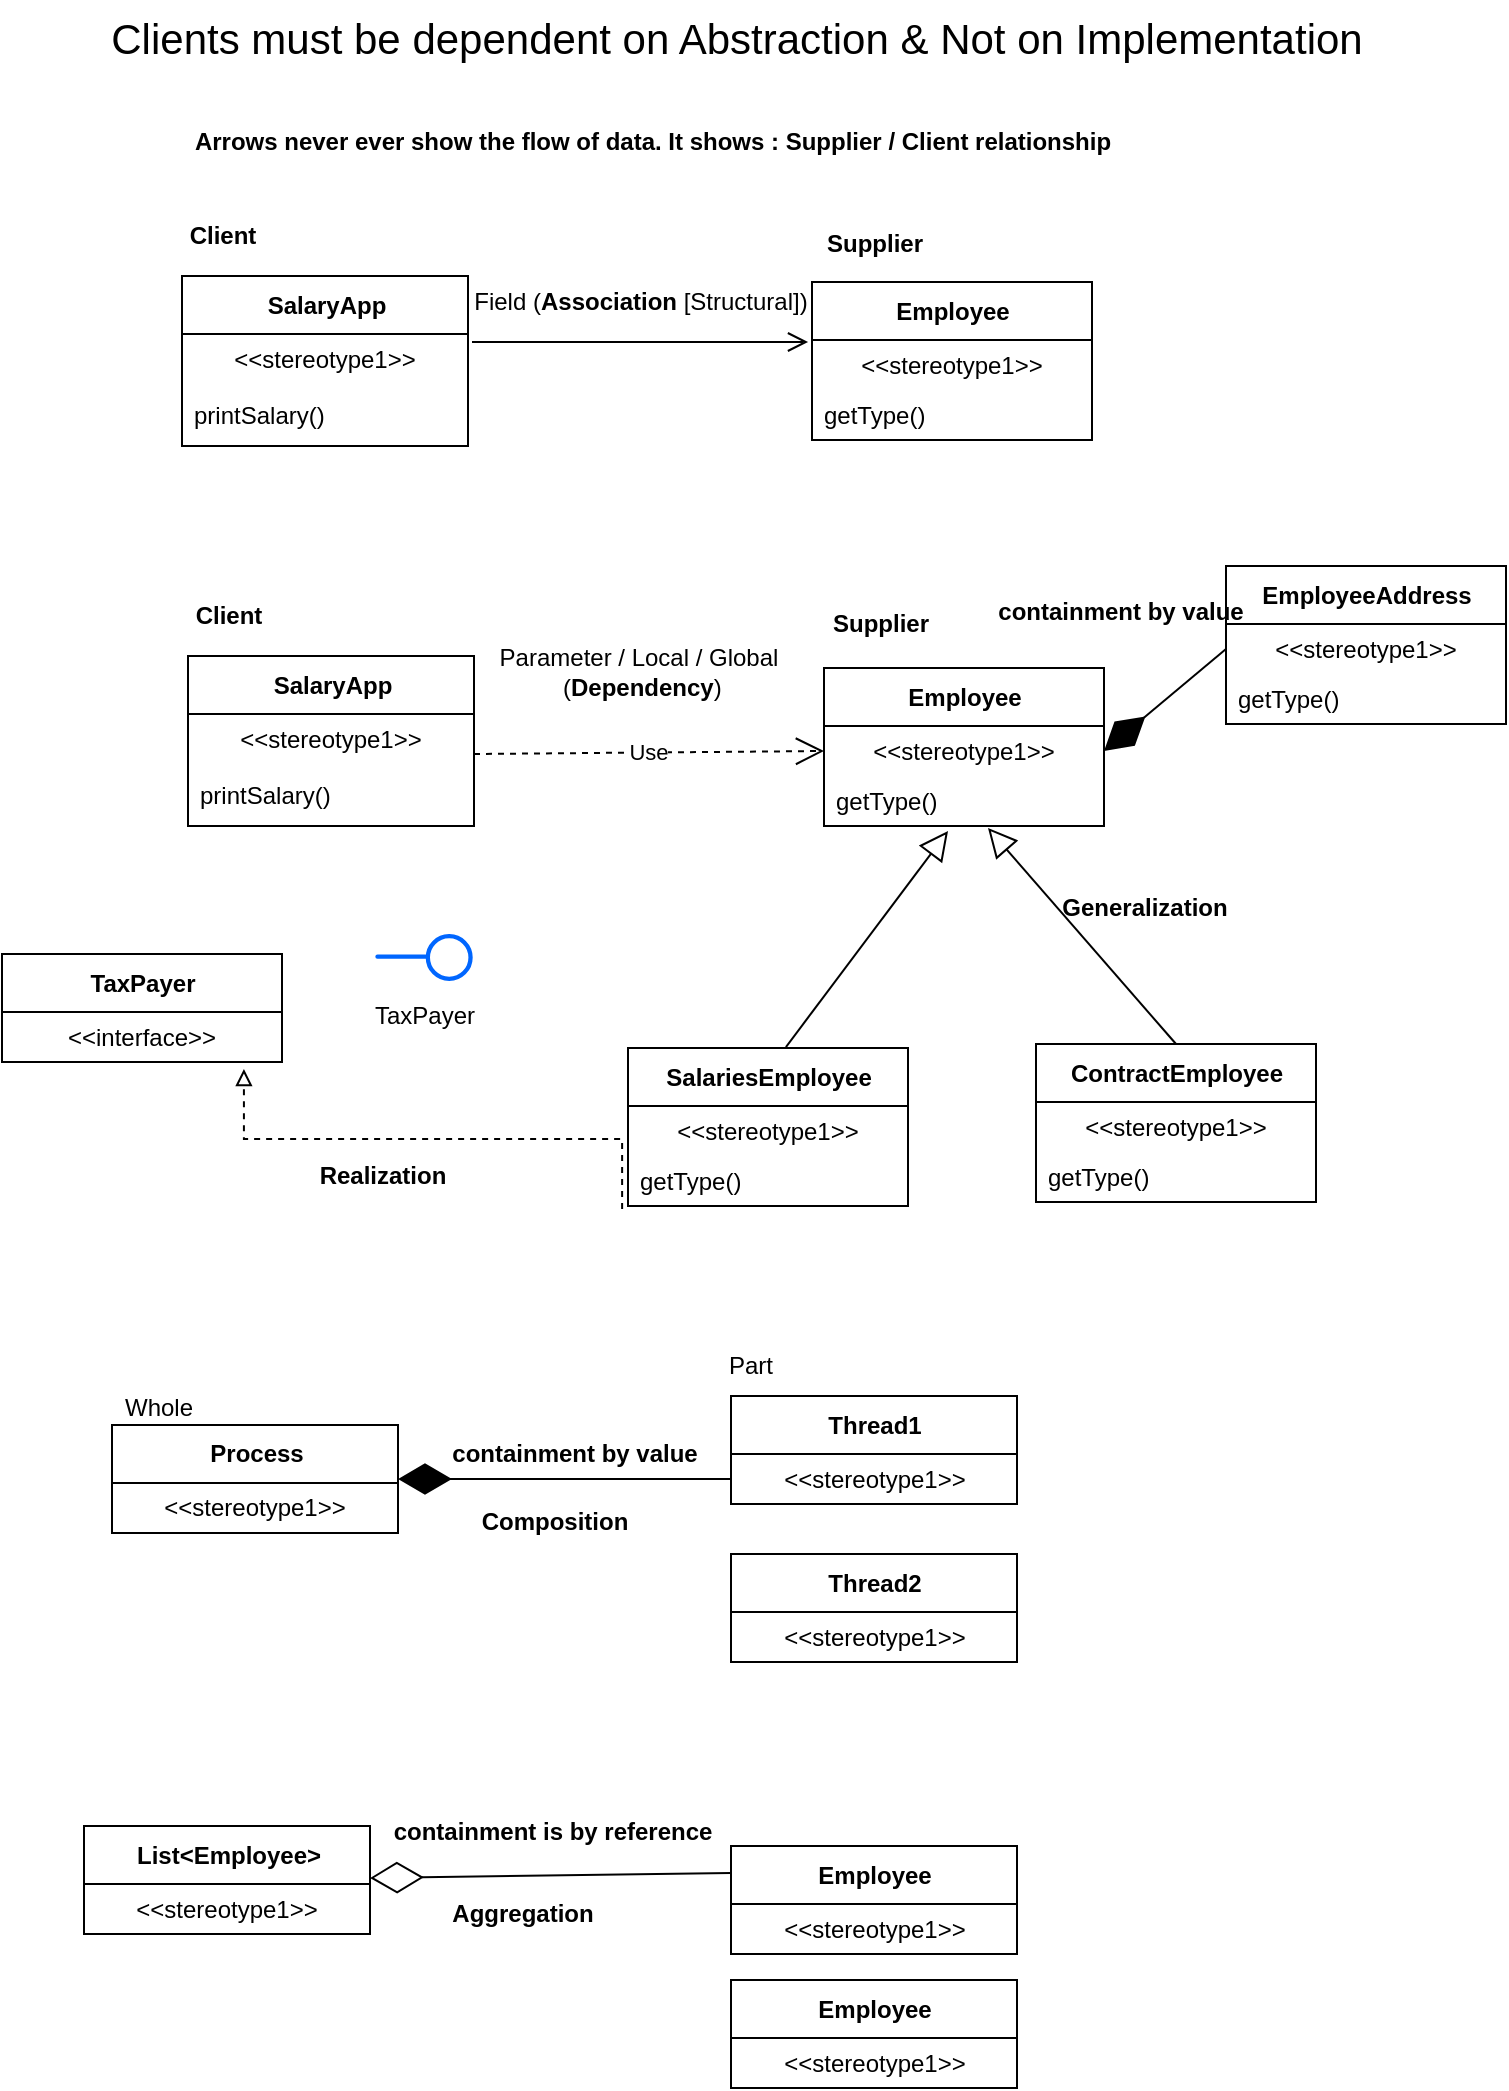 <mxfile version="20.3.0" type="device" pages="8"><diagram id="zLSBwiUvaTX1KeGeR-oV" name="Relationships"><mxGraphModel dx="1106" dy="697" grid="0" gridSize="10" guides="1" tooltips="1" connect="1" arrows="1" fold="1" page="1" pageScale="1" pageWidth="827" pageHeight="1169" math="0" shadow="0"><root><mxCell id="0"/><mxCell id="1" parent="0"/><mxCell id="TsTxp0oWfT0Co3HMF0nM-1" value="SalaryApp" style="swimlane;fontStyle=1;align=center;verticalAlign=middle;childLayout=stackLayout;horizontal=1;startSize=29;horizontalStack=0;resizeParent=1;resizeParentMax=0;resizeLast=0;collapsible=0;marginBottom=0;html=1;" parent="1" vertex="1"><mxGeometry x="128" y="177" width="143" height="85" as="geometry"/></mxCell><mxCell id="TsTxp0oWfT0Co3HMF0nM-2" value="&amp;lt;&amp;lt;stereotype1&amp;gt;&amp;gt;" style="text;html=1;strokeColor=none;fillColor=none;align=center;verticalAlign=middle;spacingLeft=4;spacingRight=4;overflow=hidden;rotatable=0;points=[[0,0.5],[1,0.5]];portConstraint=eastwest;" parent="TsTxp0oWfT0Co3HMF0nM-1" vertex="1"><mxGeometry y="29" width="143" height="25" as="geometry"/></mxCell><mxCell id="TsTxp0oWfT0Co3HMF0nM-7" value="printSalary()" style="text;html=1;strokeColor=none;fillColor=none;align=left;verticalAlign=middle;spacingLeft=4;spacingRight=4;overflow=hidden;rotatable=0;points=[[0,0.5],[1,0.5]];portConstraint=eastwest;" parent="TsTxp0oWfT0Co3HMF0nM-1" vertex="1"><mxGeometry y="54" width="143" height="31" as="geometry"/></mxCell><mxCell id="TsTxp0oWfT0Co3HMF0nM-4" value="Employee" style="swimlane;fontStyle=1;align=center;verticalAlign=middle;childLayout=stackLayout;horizontal=1;startSize=29;horizontalStack=0;resizeParent=1;resizeParentMax=0;resizeLast=0;collapsible=0;marginBottom=0;html=1;" parent="1" vertex="1"><mxGeometry x="443" y="180" width="140" height="79" as="geometry"/></mxCell><mxCell id="TsTxp0oWfT0Co3HMF0nM-5" value="&amp;lt;&amp;lt;stereotype1&amp;gt;&amp;gt;" style="text;html=1;strokeColor=none;fillColor=none;align=center;verticalAlign=middle;spacingLeft=4;spacingRight=4;overflow=hidden;rotatable=0;points=[[0,0.5],[1,0.5]];portConstraint=eastwest;" parent="TsTxp0oWfT0Co3HMF0nM-4" vertex="1"><mxGeometry y="29" width="140" height="25" as="geometry"/></mxCell><mxCell id="TsTxp0oWfT0Co3HMF0nM-6" value="getType()" style="text;html=1;strokeColor=none;fillColor=none;align=left;verticalAlign=middle;spacingLeft=4;spacingRight=4;overflow=hidden;rotatable=0;points=[[0,0.5],[1,0.5]];portConstraint=eastwest;" parent="TsTxp0oWfT0Co3HMF0nM-4" vertex="1"><mxGeometry y="54" width="140" height="25" as="geometry"/></mxCell><mxCell id="TsTxp0oWfT0Co3HMF0nM-9" value="" style="endArrow=open;startArrow=none;endFill=0;startFill=0;endSize=8;html=1;verticalAlign=bottom;labelBackgroundColor=none;strokeWidth=1;rounded=0;entryX=-0.014;entryY=0.04;entryDx=0;entryDy=0;entryPerimeter=0;" parent="1" target="TsTxp0oWfT0Co3HMF0nM-5" edge="1"><mxGeometry width="160" relative="1" as="geometry"><mxPoint x="273" y="210" as="sourcePoint"/><mxPoint x="427" y="209" as="targetPoint"/><Array as="points"><mxPoint x="331" y="210"/></Array></mxGeometry></mxCell><mxCell id="TsTxp0oWfT0Co3HMF0nM-10" value="Arrows never ever show the flow of data. It shows : Supplier / Client relationship" style="text;html=1;align=center;verticalAlign=middle;resizable=0;points=[];autosize=1;strokeColor=none;fillColor=none;fontStyle=1" parent="1" vertex="1"><mxGeometry x="125" y="97" width="476" height="26" as="geometry"/></mxCell><mxCell id="TsTxp0oWfT0Co3HMF0nM-11" value="Field (&lt;b&gt;Association&lt;/b&gt; [Structural])" style="text;html=1;align=center;verticalAlign=middle;resizable=0;points=[];autosize=1;strokeColor=none;fillColor=none;" parent="1" vertex="1"><mxGeometry x="264" y="177" width="185" height="26" as="geometry"/></mxCell><mxCell id="TsTxp0oWfT0Co3HMF0nM-12" value="Client" style="text;html=1;align=center;verticalAlign=middle;resizable=0;points=[];autosize=1;strokeColor=none;fillColor=none;fontStyle=1" parent="1" vertex="1"><mxGeometry x="122" y="144" width="51" height="26" as="geometry"/></mxCell><mxCell id="TsTxp0oWfT0Co3HMF0nM-13" value="Supplier" style="text;html=1;align=center;verticalAlign=middle;resizable=0;points=[];autosize=1;strokeColor=none;fillColor=none;fontStyle=1" parent="1" vertex="1"><mxGeometry x="441" y="148" width="66" height="26" as="geometry"/></mxCell><mxCell id="TsTxp0oWfT0Co3HMF0nM-14" value="SalaryApp" style="swimlane;fontStyle=1;align=center;verticalAlign=middle;childLayout=stackLayout;horizontal=1;startSize=29;horizontalStack=0;resizeParent=1;resizeParentMax=0;resizeLast=0;collapsible=0;marginBottom=0;html=1;" parent="1" vertex="1"><mxGeometry x="131" y="367" width="143" height="85" as="geometry"/></mxCell><mxCell id="TsTxp0oWfT0Co3HMF0nM-15" value="&amp;lt;&amp;lt;stereotype1&amp;gt;&amp;gt;" style="text;html=1;strokeColor=none;fillColor=none;align=center;verticalAlign=middle;spacingLeft=4;spacingRight=4;overflow=hidden;rotatable=0;points=[[0,0.5],[1,0.5]];portConstraint=eastwest;" parent="TsTxp0oWfT0Co3HMF0nM-14" vertex="1"><mxGeometry y="29" width="143" height="25" as="geometry"/></mxCell><mxCell id="TsTxp0oWfT0Co3HMF0nM-16" value="printSalary()" style="text;html=1;strokeColor=none;fillColor=none;align=left;verticalAlign=middle;spacingLeft=4;spacingRight=4;overflow=hidden;rotatable=0;points=[[0,0.5],[1,0.5]];portConstraint=eastwest;" parent="TsTxp0oWfT0Co3HMF0nM-14" vertex="1"><mxGeometry y="54" width="143" height="31" as="geometry"/></mxCell><mxCell id="TsTxp0oWfT0Co3HMF0nM-17" value="Employee" style="swimlane;fontStyle=1;align=center;verticalAlign=middle;childLayout=stackLayout;horizontal=1;startSize=29;horizontalStack=0;resizeParent=1;resizeParentMax=0;resizeLast=0;collapsible=0;marginBottom=0;html=1;" parent="1" vertex="1"><mxGeometry x="449" y="373" width="140" height="79" as="geometry"/></mxCell><mxCell id="TsTxp0oWfT0Co3HMF0nM-18" value="&amp;lt;&amp;lt;stereotype1&amp;gt;&amp;gt;" style="text;html=1;strokeColor=none;fillColor=none;align=center;verticalAlign=middle;spacingLeft=4;spacingRight=4;overflow=hidden;rotatable=0;points=[[0,0.5],[1,0.5]];portConstraint=eastwest;" parent="TsTxp0oWfT0Co3HMF0nM-17" vertex="1"><mxGeometry y="29" width="140" height="25" as="geometry"/></mxCell><mxCell id="TsTxp0oWfT0Co3HMF0nM-19" value="getType()" style="text;html=1;strokeColor=none;fillColor=none;align=left;verticalAlign=middle;spacingLeft=4;spacingRight=4;overflow=hidden;rotatable=0;points=[[0,0.5],[1,0.5]];portConstraint=eastwest;" parent="TsTxp0oWfT0Co3HMF0nM-17" vertex="1"><mxGeometry y="54" width="140" height="25" as="geometry"/></mxCell><mxCell id="TsTxp0oWfT0Co3HMF0nM-21" value="Parameter / Local / Global&lt;br&gt;&amp;nbsp;(&lt;b&gt;Dependency&lt;/b&gt;)" style="text;html=1;align=center;verticalAlign=middle;resizable=0;points=[];autosize=1;strokeColor=none;fillColor=none;" parent="1" vertex="1"><mxGeometry x="277" y="354" width="157" height="41" as="geometry"/></mxCell><mxCell id="TsTxp0oWfT0Co3HMF0nM-22" value="Client" style="text;html=1;align=center;verticalAlign=middle;resizable=0;points=[];autosize=1;strokeColor=none;fillColor=none;fontStyle=1" parent="1" vertex="1"><mxGeometry x="125" y="334" width="51" height="26" as="geometry"/></mxCell><mxCell id="TsTxp0oWfT0Co3HMF0nM-23" value="Supplier" style="text;html=1;align=center;verticalAlign=middle;resizable=0;points=[];autosize=1;strokeColor=none;fillColor=none;fontStyle=1" parent="1" vertex="1"><mxGeometry x="444" y="338" width="66" height="26" as="geometry"/></mxCell><mxCell id="TsTxp0oWfT0Co3HMF0nM-24" value="Use" style="endArrow=open;endSize=12;dashed=1;html=1;rounded=0;entryX=0;entryY=0.5;entryDx=0;entryDy=0;" parent="1" target="TsTxp0oWfT0Co3HMF0nM-18" edge="1"><mxGeometry width="160" relative="1" as="geometry"><mxPoint x="274" y="416" as="sourcePoint"/><mxPoint x="434" y="416" as="targetPoint"/></mxGeometry></mxCell><mxCell id="TsTxp0oWfT0Co3HMF0nM-25" value="SalariesEmployee" style="swimlane;fontStyle=1;align=center;verticalAlign=middle;childLayout=stackLayout;horizontal=1;startSize=29;horizontalStack=0;resizeParent=1;resizeParentMax=0;resizeLast=0;collapsible=0;marginBottom=0;html=1;" parent="1" vertex="1"><mxGeometry x="351" y="563" width="140" height="79" as="geometry"/></mxCell><mxCell id="TsTxp0oWfT0Co3HMF0nM-26" value="&amp;lt;&amp;lt;stereotype1&amp;gt;&amp;gt;" style="text;html=1;strokeColor=none;fillColor=none;align=center;verticalAlign=middle;spacingLeft=4;spacingRight=4;overflow=hidden;rotatable=0;points=[[0,0.5],[1,0.5]];portConstraint=eastwest;" parent="TsTxp0oWfT0Co3HMF0nM-25" vertex="1"><mxGeometry y="29" width="140" height="25" as="geometry"/></mxCell><mxCell id="TsTxp0oWfT0Co3HMF0nM-27" value="getType()" style="text;html=1;strokeColor=none;fillColor=none;align=left;verticalAlign=middle;spacingLeft=4;spacingRight=4;overflow=hidden;rotatable=0;points=[[0,0.5],[1,0.5]];portConstraint=eastwest;" parent="TsTxp0oWfT0Co3HMF0nM-25" vertex="1"><mxGeometry y="54" width="140" height="25" as="geometry"/></mxCell><mxCell id="TsTxp0oWfT0Co3HMF0nM-28" value="ContractEmployee" style="swimlane;fontStyle=1;align=center;verticalAlign=middle;childLayout=stackLayout;horizontal=1;startSize=29;horizontalStack=0;resizeParent=1;resizeParentMax=0;resizeLast=0;collapsible=0;marginBottom=0;html=1;" parent="1" vertex="1"><mxGeometry x="555" y="561" width="140" height="79" as="geometry"/></mxCell><mxCell id="TsTxp0oWfT0Co3HMF0nM-29" value="&amp;lt;&amp;lt;stereotype1&amp;gt;&amp;gt;" style="text;html=1;strokeColor=none;fillColor=none;align=center;verticalAlign=middle;spacingLeft=4;spacingRight=4;overflow=hidden;rotatable=0;points=[[0,0.5],[1,0.5]];portConstraint=eastwest;" parent="TsTxp0oWfT0Co3HMF0nM-28" vertex="1"><mxGeometry y="29" width="140" height="25" as="geometry"/></mxCell><mxCell id="TsTxp0oWfT0Co3HMF0nM-30" value="getType()" style="text;html=1;strokeColor=none;fillColor=none;align=left;verticalAlign=middle;spacingLeft=4;spacingRight=4;overflow=hidden;rotatable=0;points=[[0,0.5],[1,0.5]];portConstraint=eastwest;" parent="TsTxp0oWfT0Co3HMF0nM-28" vertex="1"><mxGeometry y="54" width="140" height="25" as="geometry"/></mxCell><mxCell id="TsTxp0oWfT0Co3HMF0nM-33" value="" style="edgeStyle=none;html=1;endSize=12;endArrow=block;endFill=0;rounded=0;exitX=0.564;exitY=-0.006;exitDx=0;exitDy=0;exitPerimeter=0;entryX=0.443;entryY=1.1;entryDx=0;entryDy=0;entryPerimeter=0;" parent="1" source="TsTxp0oWfT0Co3HMF0nM-25" target="TsTxp0oWfT0Co3HMF0nM-19" edge="1"><mxGeometry width="160" relative="1" as="geometry"><mxPoint x="400" y="505" as="sourcePoint"/><mxPoint x="560" y="505" as="targetPoint"/></mxGeometry></mxCell><mxCell id="TsTxp0oWfT0Co3HMF0nM-34" value="" style="edgeStyle=none;html=1;endSize=12;endArrow=block;endFill=0;rounded=0;exitX=0.5;exitY=0;exitDx=0;exitDy=0;" parent="1" source="TsTxp0oWfT0Co3HMF0nM-28" edge="1"><mxGeometry width="160" relative="1" as="geometry"><mxPoint x="555.47" y="558.026" as="sourcePoint"/><mxPoint x="531" y="453" as="targetPoint"/></mxGeometry></mxCell><mxCell id="TsTxp0oWfT0Co3HMF0nM-36" value="Generalization" style="text;html=1;align=center;verticalAlign=middle;resizable=0;points=[];autosize=1;strokeColor=none;fillColor=none;fontStyle=1" parent="1" vertex="1"><mxGeometry x="558" y="480" width="101" height="26" as="geometry"/></mxCell><mxCell id="TsTxp0oWfT0Co3HMF0nM-37" value="TaxPayer" style="aspect=fixed;perimeter=ellipsePerimeter;html=1;align=center;shadow=0;dashed=0;spacingTop=3;image;image=img/lib/active_directory/interface.svg;" parent="1" vertex="1"><mxGeometry x="224" y="506" width="50" height="23.5" as="geometry"/></mxCell><mxCell id="TsTxp0oWfT0Co3HMF0nM-39" value="TaxPayer" style="swimlane;fontStyle=1;align=center;verticalAlign=middle;childLayout=stackLayout;horizontal=1;startSize=29;horizontalStack=0;resizeParent=1;resizeParentMax=0;resizeLast=0;collapsible=0;marginBottom=0;html=1;" parent="1" vertex="1"><mxGeometry x="38" y="516" width="140" height="54" as="geometry"/></mxCell><mxCell id="TsTxp0oWfT0Co3HMF0nM-40" value="&amp;lt;&amp;lt;interface&amp;gt;&amp;gt;" style="text;html=1;strokeColor=none;fillColor=none;align=center;verticalAlign=middle;spacingLeft=4;spacingRight=4;overflow=hidden;rotatable=0;points=[[0,0.5],[1,0.5]];portConstraint=eastwest;" parent="TsTxp0oWfT0Co3HMF0nM-39" vertex="1"><mxGeometry y="29" width="140" height="25" as="geometry"/></mxCell><mxCell id="TsTxp0oWfT0Co3HMF0nM-44" value="" style="edgeStyle=elbowEdgeStyle;html=1;endArrow=block;elbow=vertical;endFill=0;dashed=1;rounded=0;entryX=0.864;entryY=1.14;entryDx=0;entryDy=0;entryPerimeter=0;exitX=-0.021;exitY=1.06;exitDx=0;exitDy=0;exitPerimeter=0;" parent="1" source="TsTxp0oWfT0Co3HMF0nM-27" target="TsTxp0oWfT0Co3HMF0nM-40" edge="1"><mxGeometry width="100" height="75" relative="1" as="geometry"><mxPoint x="216" y="715" as="sourcePoint"/><mxPoint x="316" y="640" as="targetPoint"/></mxGeometry></mxCell><mxCell id="TsTxp0oWfT0Co3HMF0nM-45" value="Realization" style="text;html=1;align=center;verticalAlign=middle;resizable=0;points=[];autosize=1;strokeColor=none;fillColor=none;fontStyle=1" parent="1" vertex="1"><mxGeometry x="187" y="614" width="81" height="26" as="geometry"/></mxCell><mxCell id="TsTxp0oWfT0Co3HMF0nM-46" value="Process" style="swimlane;fontStyle=1;align=center;verticalAlign=middle;childLayout=stackLayout;horizontal=1;startSize=29;horizontalStack=0;resizeParent=1;resizeParentMax=0;resizeLast=0;collapsible=0;marginBottom=0;html=1;" parent="1" vertex="1"><mxGeometry x="93" y="751.5" width="143" height="54" as="geometry"/></mxCell><mxCell id="TsTxp0oWfT0Co3HMF0nM-47" value="&amp;lt;&amp;lt;stereotype1&amp;gt;&amp;gt;" style="text;html=1;strokeColor=none;fillColor=none;align=center;verticalAlign=middle;spacingLeft=4;spacingRight=4;overflow=hidden;rotatable=0;points=[[0,0.5],[1,0.5]];portConstraint=eastwest;" parent="TsTxp0oWfT0Co3HMF0nM-46" vertex="1"><mxGeometry y="29" width="143" height="25" as="geometry"/></mxCell><mxCell id="TsTxp0oWfT0Co3HMF0nM-49" value="Thread1" style="swimlane;fontStyle=1;align=center;verticalAlign=middle;childLayout=stackLayout;horizontal=1;startSize=29;horizontalStack=0;resizeParent=1;resizeParentMax=0;resizeLast=0;collapsible=0;marginBottom=0;html=1;" parent="1" vertex="1"><mxGeometry x="402.5" y="737" width="143" height="54" as="geometry"/></mxCell><mxCell id="TsTxp0oWfT0Co3HMF0nM-50" value="&amp;lt;&amp;lt;stereotype1&amp;gt;&amp;gt;" style="text;html=1;strokeColor=none;fillColor=none;align=center;verticalAlign=middle;spacingLeft=4;spacingRight=4;overflow=hidden;rotatable=0;points=[[0,0.5],[1,0.5]];portConstraint=eastwest;" parent="TsTxp0oWfT0Co3HMF0nM-49" vertex="1"><mxGeometry y="29" width="143" height="25" as="geometry"/></mxCell><mxCell id="TsTxp0oWfT0Co3HMF0nM-51" value="Thread2" style="swimlane;fontStyle=1;align=center;verticalAlign=middle;childLayout=stackLayout;horizontal=1;startSize=29;horizontalStack=0;resizeParent=1;resizeParentMax=0;resizeLast=0;collapsible=0;marginBottom=0;html=1;" parent="1" vertex="1"><mxGeometry x="402.5" y="816" width="143" height="54" as="geometry"/></mxCell><mxCell id="TsTxp0oWfT0Co3HMF0nM-52" value="&amp;lt;&amp;lt;stereotype1&amp;gt;&amp;gt;" style="text;html=1;strokeColor=none;fillColor=none;align=center;verticalAlign=middle;spacingLeft=4;spacingRight=4;overflow=hidden;rotatable=0;points=[[0,0.5],[1,0.5]];portConstraint=eastwest;" parent="TsTxp0oWfT0Co3HMF0nM-51" vertex="1"><mxGeometry y="29" width="143" height="25" as="geometry"/></mxCell><mxCell id="TsTxp0oWfT0Co3HMF0nM-54" value="Whole" style="text;html=1;align=center;verticalAlign=middle;resizable=0;points=[];autosize=1;strokeColor=none;fillColor=none;" parent="1" vertex="1"><mxGeometry x="90" y="730" width="52" height="26" as="geometry"/></mxCell><mxCell id="TsTxp0oWfT0Co3HMF0nM-55" value="Part" style="text;html=1;align=center;verticalAlign=middle;resizable=0;points=[];autosize=1;strokeColor=none;fillColor=none;" parent="1" vertex="1"><mxGeometry x="392" y="709" width="40" height="26" as="geometry"/></mxCell><mxCell id="TsTxp0oWfT0Co3HMF0nM-56" value="" style="endArrow=diamondThin;endFill=1;endSize=24;html=1;rounded=0;entryX=1;entryY=0.5;entryDx=0;entryDy=0;exitX=0;exitY=0.5;exitDx=0;exitDy=0;" parent="1" source="TsTxp0oWfT0Co3HMF0nM-50" target="TsTxp0oWfT0Co3HMF0nM-46" edge="1"><mxGeometry width="160" relative="1" as="geometry"><mxPoint x="102" y="880" as="sourcePoint"/><mxPoint x="262" y="880" as="targetPoint"/></mxGeometry></mxCell><mxCell id="TsTxp0oWfT0Co3HMF0nM-57" value="EmployeeAddress" style="swimlane;fontStyle=1;align=center;verticalAlign=middle;childLayout=stackLayout;horizontal=1;startSize=29;horizontalStack=0;resizeParent=1;resizeParentMax=0;resizeLast=0;collapsible=0;marginBottom=0;html=1;" parent="1" vertex="1"><mxGeometry x="650" y="322" width="140" height="79" as="geometry"/></mxCell><mxCell id="TsTxp0oWfT0Co3HMF0nM-58" value="&amp;lt;&amp;lt;stereotype1&amp;gt;&amp;gt;" style="text;html=1;strokeColor=none;fillColor=none;align=center;verticalAlign=middle;spacingLeft=4;spacingRight=4;overflow=hidden;rotatable=0;points=[[0,0.5],[1,0.5]];portConstraint=eastwest;" parent="TsTxp0oWfT0Co3HMF0nM-57" vertex="1"><mxGeometry y="29" width="140" height="25" as="geometry"/></mxCell><mxCell id="TsTxp0oWfT0Co3HMF0nM-59" value="getType()" style="text;html=1;strokeColor=none;fillColor=none;align=left;verticalAlign=middle;spacingLeft=4;spacingRight=4;overflow=hidden;rotatable=0;points=[[0,0.5],[1,0.5]];portConstraint=eastwest;" parent="TsTxp0oWfT0Co3HMF0nM-57" vertex="1"><mxGeometry y="54" width="140" height="25" as="geometry"/></mxCell><mxCell id="TsTxp0oWfT0Co3HMF0nM-60" value="" style="endArrow=diamondThin;endFill=1;endSize=24;html=1;rounded=0;entryX=1;entryY=0.5;entryDx=0;entryDy=0;exitX=0;exitY=0.5;exitDx=0;exitDy=0;" parent="1" source="TsTxp0oWfT0Co3HMF0nM-58" target="TsTxp0oWfT0Co3HMF0nM-18" edge="1"><mxGeometry width="160" relative="1" as="geometry"><mxPoint x="651" y="438" as="sourcePoint"/><mxPoint x="811" y="438" as="targetPoint"/></mxGeometry></mxCell><mxCell id="TsTxp0oWfT0Co3HMF0nM-61" value="containment by value" style="text;html=1;align=center;verticalAlign=middle;resizable=0;points=[];autosize=1;strokeColor=none;fillColor=none;fontStyle=1" parent="1" vertex="1"><mxGeometry x="253" y="753" width="141" height="26" as="geometry"/></mxCell><mxCell id="TsTxp0oWfT0Co3HMF0nM-62" value="containment by value" style="text;html=1;align=center;verticalAlign=middle;resizable=0;points=[];autosize=1;strokeColor=none;fillColor=none;fontStyle=1" parent="1" vertex="1"><mxGeometry x="526" y="332" width="141" height="26" as="geometry"/></mxCell><mxCell id="TsTxp0oWfT0Co3HMF0nM-64" value="List&amp;lt;Employee&amp;gt;" style="swimlane;fontStyle=1;align=center;verticalAlign=middle;childLayout=stackLayout;horizontal=1;startSize=29;horizontalStack=0;resizeParent=1;resizeParentMax=0;resizeLast=0;collapsible=0;marginBottom=0;html=1;" parent="1" vertex="1"><mxGeometry x="79" y="952" width="143" height="54" as="geometry"/></mxCell><mxCell id="TsTxp0oWfT0Co3HMF0nM-65" value="&amp;lt;&amp;lt;stereotype1&amp;gt;&amp;gt;" style="text;html=1;strokeColor=none;fillColor=none;align=center;verticalAlign=middle;spacingLeft=4;spacingRight=4;overflow=hidden;rotatable=0;points=[[0,0.5],[1,0.5]];portConstraint=eastwest;" parent="TsTxp0oWfT0Co3HMF0nM-64" vertex="1"><mxGeometry y="29" width="143" height="25" as="geometry"/></mxCell><mxCell id="TsTxp0oWfT0Co3HMF0nM-66" value="Employee" style="swimlane;fontStyle=1;align=center;verticalAlign=middle;childLayout=stackLayout;horizontal=1;startSize=29;horizontalStack=0;resizeParent=1;resizeParentMax=0;resizeLast=0;collapsible=0;marginBottom=0;html=1;" parent="1" vertex="1"><mxGeometry x="402.5" y="962" width="143" height="54" as="geometry"/></mxCell><mxCell id="TsTxp0oWfT0Co3HMF0nM-67" value="&amp;lt;&amp;lt;stereotype1&amp;gt;&amp;gt;" style="text;html=1;strokeColor=none;fillColor=none;align=center;verticalAlign=middle;spacingLeft=4;spacingRight=4;overflow=hidden;rotatable=0;points=[[0,0.5],[1,0.5]];portConstraint=eastwest;" parent="TsTxp0oWfT0Co3HMF0nM-66" vertex="1"><mxGeometry y="29" width="143" height="25" as="geometry"/></mxCell><mxCell id="TsTxp0oWfT0Co3HMF0nM-68" value="Employee" style="swimlane;fontStyle=1;align=center;verticalAlign=middle;childLayout=stackLayout;horizontal=1;startSize=29;horizontalStack=0;resizeParent=1;resizeParentMax=0;resizeLast=0;collapsible=0;marginBottom=0;html=1;" parent="1" vertex="1"><mxGeometry x="402.5" y="1029" width="143" height="54" as="geometry"/></mxCell><mxCell id="TsTxp0oWfT0Co3HMF0nM-69" value="&amp;lt;&amp;lt;stereotype1&amp;gt;&amp;gt;" style="text;html=1;strokeColor=none;fillColor=none;align=center;verticalAlign=middle;spacingLeft=4;spacingRight=4;overflow=hidden;rotatable=0;points=[[0,0.5],[1,0.5]];portConstraint=eastwest;" parent="TsTxp0oWfT0Co3HMF0nM-68" vertex="1"><mxGeometry y="29" width="143" height="25" as="geometry"/></mxCell><mxCell id="TsTxp0oWfT0Co3HMF0nM-70" value="" style="endArrow=diamondThin;endFill=0;endSize=24;html=1;rounded=0;exitX=0;exitY=0.25;exitDx=0;exitDy=0;" parent="1" source="TsTxp0oWfT0Co3HMF0nM-66" target="TsTxp0oWfT0Co3HMF0nM-64" edge="1"><mxGeometry width="160" relative="1" as="geometry"><mxPoint x="102" y="1066" as="sourcePoint"/><mxPoint x="262" y="1066" as="targetPoint"/></mxGeometry></mxCell><mxCell id="TsTxp0oWfT0Co3HMF0nM-71" value="containment is by reference" style="text;html=1;align=center;verticalAlign=middle;resizable=0;points=[];autosize=1;strokeColor=none;fillColor=none;fontStyle=1" parent="1" vertex="1"><mxGeometry x="224" y="942" width="177" height="26" as="geometry"/></mxCell><mxCell id="TsTxp0oWfT0Co3HMF0nM-74" value="Composition" style="text;html=1;align=center;verticalAlign=middle;resizable=0;points=[];autosize=1;strokeColor=none;fillColor=none;fontStyle=1" parent="1" vertex="1"><mxGeometry x="268" y="787" width="91" height="26" as="geometry"/></mxCell><mxCell id="TsTxp0oWfT0Co3HMF0nM-75" value="Aggregation" style="text;html=1;align=center;verticalAlign=middle;resizable=0;points=[];autosize=1;strokeColor=none;fillColor=none;fontStyle=1" parent="1" vertex="1"><mxGeometry x="253" y="983" width="89" height="26" as="geometry"/></mxCell><mxCell id="98eObtnU4WBaDtSkacGu-1" value="Clients must be dependent on Abstraction &amp;amp; Not on Implementation" style="text;html=1;align=center;verticalAlign=middle;resizable=0;points=[];autosize=1;strokeColor=none;fillColor=none;fontSize=21;" parent="1" vertex="1"><mxGeometry x="83" y="39" width="644" height="37" as="geometry"/></mxCell></root></mxGraphModel></diagram><diagram id="aSB38OsTUEVfQyjaFpqX" name="SRP - Design Principle"><mxGraphModel dx="1106" dy="697" grid="0" gridSize="10" guides="1" tooltips="1" connect="1" arrows="1" fold="1" page="1" pageScale="1" pageWidth="827" pageHeight="1169" math="0" shadow="0"><root><mxCell id="0"/><mxCell id="1" parent="0"/><mxCell id="o5ZFp0qwUL65UA6IFx3X-1" value="Single Responsibility Principle" style="text;html=1;align=center;verticalAlign=middle;resizable=0;points=[];autosize=1;strokeColor=none;fillColor=none;fontSize=21;fontStyle=1" parent="1" vertex="1"><mxGeometry x="37" y="32" width="330" height="40" as="geometry"/></mxCell><mxCell id="o5ZFp0qwUL65UA6IFx3X-2" value="A class must change for one single reason. It must &lt;b&gt;not&lt;/b&gt; have multiple reasons to change" style="text;html=1;align=center;verticalAlign=middle;resizable=0;points=[];autosize=1;strokeColor=none;fillColor=none;fontSize=12;fontStyle=0" parent="1" vertex="1"><mxGeometry x="45" y="67" width="484" height="26" as="geometry"/></mxCell><mxCell id="o5ZFp0qwUL65UA6IFx3X-3" value="HTML / Java&amp;nbsp;" style="rounded=0;whiteSpace=wrap;html=1;fontSize=12;" parent="1" vertex="1"><mxGeometry x="55" y="160" width="120" height="60" as="geometry"/></mxCell><mxCell id="o5ZFp0qwUL65UA6IFx3X-4" value="JSP" style="text;html=1;align=center;verticalAlign=middle;resizable=0;points=[];autosize=1;strokeColor=none;fillColor=none;fontSize=12;fontStyle=1" parent="1" vertex="1"><mxGeometry x="41" y="145" width="41" height="26" as="geometry"/></mxCell><mxCell id="o5ZFp0qwUL65UA6IFx3X-5" value="CustomerDAO" style="rounded=1;whiteSpace=wrap;html=1;fontSize=12;fillColor=#dae8fc;strokeColor=#6c8ebf;" parent="1" vertex="1"><mxGeometry x="59" y="354" width="128" height="24" as="geometry"/></mxCell><mxCell id="o5ZFp0qwUL65UA6IFx3X-6" value="Business Logic" style="rounded=1;whiteSpace=wrap;html=1;fontSize=12;fillColor=#d5e8d4;strokeColor=#82b366;arcSize=0;" parent="1" vertex="1"><mxGeometry x="55" y="296.5" width="127" height="24" as="geometry"/></mxCell><mxCell id="o5ZFp0qwUL65UA6IFx3X-7" value="Rendering Logic" style="rounded=1;whiteSpace=wrap;html=1;fontSize=12;fillColor=#fff2cc;strokeColor=#d6b656;" parent="1" vertex="1"><mxGeometry x="159" y="175" width="103" height="24" as="geometry"/></mxCell><mxCell id="o5ZFp0qwUL65UA6IFx3X-9" value="Tight Coupling" style="text;html=1;align=center;verticalAlign=middle;resizable=0;points=[];autosize=1;strokeColor=none;fillColor=none;fontSize=12;" parent="1" vertex="1"><mxGeometry x="701" y="93" width="95" height="26" as="geometry"/></mxCell><mxCell id="o5ZFp0qwUL65UA6IFx3X-10" value="Loose Couple" style="text;html=1;align=center;verticalAlign=middle;resizable=0;points=[];autosize=1;strokeColor=none;fillColor=none;fontSize=12;" parent="1" vertex="1"><mxGeometry x="704" y="115" width="92" height="26" as="geometry"/></mxCell><mxCell id="o5ZFp0qwUL65UA6IFx3X-11" value="High Cohesion" style="text;html=1;align=center;verticalAlign=middle;resizable=0;points=[];autosize=1;strokeColor=none;fillColor=none;fontSize=12;" parent="1" vertex="1"><mxGeometry x="337" y="187" width="97" height="26" as="geometry"/></mxCell><mxCell id="o5ZFp0qwUL65UA6IFx3X-12" value="Low Coupling" style="text;html=1;align=center;verticalAlign=middle;resizable=0;points=[];autosize=1;strokeColor=none;fillColor=none;fontSize=12;" parent="1" vertex="1"><mxGeometry x="340" y="213" width="91" height="26" as="geometry"/></mxCell><mxCell id="o5ZFp0qwUL65UA6IFx3X-23" value="CustomerRestController" style="rounded=1;whiteSpace=wrap;html=1;fontSize=12;fillColor=#ffe6cc;strokeColor=#d79b00;" parent="1" vertex="1"><mxGeometry x="51" y="247" width="162" height="24" as="geometry"/></mxCell><mxCell id="o5ZFp0qwUL65UA6IFx3X-24" value="@Autowired&lt;br&gt;EntityManager em;" style="text;html=1;align=center;verticalAlign=middle;resizable=0;points=[];autosize=1;strokeColor=none;fillColor=none;fontSize=12;" parent="1" vertex="1"><mxGeometry x="170" y="345.5" width="119" height="41" as="geometry"/></mxCell><mxCell id="o5ZFp0qwUL65UA6IFx3X-26" value="ProductDAO" style="rounded=1;whiteSpace=wrap;html=1;fontSize=12;fillColor=#dae8fc;strokeColor=#6c8ebf;" parent="1" vertex="1"><mxGeometry x="62" y="403" width="128" height="24" as="geometry"/></mxCell><mxCell id="o5ZFp0qwUL65UA6IFx3X-34" value="InvoiceRestController" style="rounded=1;whiteSpace=wrap;html=1;fontSize=12;fillColor=#ffe6cc;strokeColor=#d79b00;" parent="1" vertex="1"><mxGeometry x="232" y="247" width="141" height="24" as="geometry"/></mxCell><mxCell id="o5ZFp0qwUL65UA6IFx3X-38" value="Employee" style="swimlane;fontStyle=1;align=center;verticalAlign=middle;childLayout=stackLayout;horizontal=1;startSize=29;horizontalStack=0;resizeParent=1;resizeParentMax=0;resizeLast=0;collapsible=0;marginBottom=0;html=1;fontSize=12;" parent="1" vertex="1"><mxGeometry x="356" y="469" width="140" height="104" as="geometry"/></mxCell><mxCell id="o5ZFp0qwUL65UA6IFx3X-39" value="&amp;lt;&amp;lt;stereotype1&amp;gt;&amp;gt;" style="text;html=1;strokeColor=none;fillColor=none;align=center;verticalAlign=middle;spacingLeft=4;spacingRight=4;overflow=hidden;rotatable=0;points=[[0,0.5],[1,0.5]];portConstraint=eastwest;fontSize=12;" parent="o5ZFp0qwUL65UA6IFx3X-38" vertex="1"><mxGeometry y="29" width="140" height="25" as="geometry"/></mxCell><mxCell id="o5ZFp0qwUL65UA6IFx3X-42" value="name" style="text;html=1;strokeColor=none;fillColor=none;align=center;verticalAlign=middle;spacingLeft=4;spacingRight=4;overflow=hidden;rotatable=0;points=[[0,0.5],[1,0.5]];portConstraint=eastwest;fontSize=12;" parent="o5ZFp0qwUL65UA6IFx3X-38" vertex="1"><mxGeometry y="54" width="140" height="25" as="geometry"/></mxCell><mxCell id="o5ZFp0qwUL65UA6IFx3X-44" value="getName()" style="text;html=1;strokeColor=none;fillColor=none;align=center;verticalAlign=middle;spacingLeft=4;spacingRight=4;overflow=hidden;rotatable=0;points=[[0,0.5],[1,0.5]];portConstraint=eastwest;fontSize=12;" parent="o5ZFp0qwUL65UA6IFx3X-38" vertex="1"><mxGeometry y="79" width="140" height="25" as="geometry"/></mxCell><mxCell id="o5ZFp0qwUL65UA6IFx3X-45" value="TimeSheet" style="swimlane;fontStyle=1;align=center;verticalAlign=middle;childLayout=stackLayout;horizontal=1;startSize=29;horizontalStack=0;resizeParent=1;resizeParentMax=0;resizeLast=0;collapsible=0;marginBottom=0;html=1;fontSize=12;" parent="1" vertex="1"><mxGeometry x="113" y="473" width="140" height="79" as="geometry"/></mxCell><mxCell id="o5ZFp0qwUL65UA6IFx3X-46" value="&amp;lt;&amp;lt;stereotype1&amp;gt;&amp;gt;" style="text;html=1;strokeColor=none;fillColor=none;align=center;verticalAlign=middle;spacingLeft=4;spacingRight=4;overflow=hidden;rotatable=0;points=[[0,0.5],[1,0.5]];portConstraint=eastwest;fontSize=12;" parent="o5ZFp0qwUL65UA6IFx3X-45" vertex="1"><mxGeometry y="29" width="140" height="25" as="geometry"/></mxCell><mxCell id="o5ZFp0qwUL65UA6IFx3X-49" value="print(Employee emp)" style="text;html=1;strokeColor=none;fillColor=none;align=center;verticalAlign=middle;spacingLeft=4;spacingRight=4;overflow=hidden;rotatable=0;points=[[0,0.5],[1,0.5]];portConstraint=eastwest;fontSize=12;" parent="o5ZFp0qwUL65UA6IFx3X-45" vertex="1"><mxGeometry y="54" width="140" height="25" as="geometry"/></mxCell><mxCell id="jvtPajZZ1wND_IZQ1vyB-1" value="Use" style="endArrow=open;endSize=12;dashed=1;html=1;rounded=0;fontSize=12;entryX=0;entryY=0.5;entryDx=0;entryDy=0;" parent="1" target="o5ZFp0qwUL65UA6IFx3X-39" edge="1"><mxGeometry width="160" relative="1" as="geometry"><mxPoint x="253" y="510" as="sourcePoint"/><mxPoint x="413" y="510" as="targetPoint"/></mxGeometry></mxCell></root></mxGraphModel></diagram><diagram id="NILl5YQ62PSktPlwW_Vj" name="OCP - Design Principle"><mxGraphModel dx="1106" dy="697" grid="0" gridSize="10" guides="1" tooltips="1" connect="1" arrows="1" fold="1" page="1" pageScale="1" pageWidth="827" pageHeight="1169" math="0" shadow="0"><root><mxCell id="0"/><mxCell id="1" parent="0"/><mxCell id="lIilvY28zed_TJ42NcjX-1" value="Open Closed Principle" style="text;html=1;align=center;verticalAlign=middle;resizable=0;points=[];autosize=1;strokeColor=none;fillColor=none;fontSize=21;fontStyle=1" parent="1" vertex="1"><mxGeometry x="54" y="30" width="242" height="37" as="geometry"/></mxCell><mxCell id="0pQmf7_AVgdNS4TuGu8A-1" value="Classes should be open for &lt;b&gt;extension&lt;/b&gt; but closed for &lt;b&gt;modification&lt;/b&gt;" style="text;html=1;align=center;verticalAlign=middle;resizable=0;points=[];autosize=1;strokeColor=none;fillColor=none;fontSize=12;fontStyle=0" parent="1" vertex="1"><mxGeometry x="58" y="67" width="373" height="26" as="geometry"/></mxCell><mxCell id="0pQmf7_AVgdNS4TuGu8A-6" value="Order" style="swimlane;fontStyle=1;align=center;verticalAlign=top;childLayout=stackLayout;horizontal=1;startSize=26;horizontalStack=0;resizeParent=1;resizeParentMax=0;resizeLast=0;collapsible=1;marginBottom=0;fontSize=12;" parent="1" vertex="1"><mxGeometry x="67" y="130" width="160" height="242" as="geometry"/></mxCell><mxCell id="0pQmf7_AVgdNS4TuGu8A-7" value="- lineItems: type&#10;" style="text;strokeColor=none;fillColor=none;align=left;verticalAlign=top;spacingLeft=4;spacingRight=4;overflow=hidden;rotatable=0;points=[[0,0.5],[1,0.5]];portConstraint=eastwest;fontSize=12;" parent="0pQmf7_AVgdNS4TuGu8A-6" vertex="1"><mxGeometry y="26" width="160" height="26" as="geometry"/></mxCell><mxCell id="0pQmf7_AVgdNS4TuGu8A-11" value="- shipping: type&#10;" style="text;strokeColor=none;fillColor=none;align=left;verticalAlign=top;spacingLeft=4;spacingRight=4;overflow=hidden;rotatable=0;points=[[0,0.5],[1,0.5]];portConstraint=eastwest;fontSize=12;" parent="0pQmf7_AVgdNS4TuGu8A-6" vertex="1"><mxGeometry y="52" width="160" height="26" as="geometry"/></mxCell><mxCell id="0pQmf7_AVgdNS4TuGu8A-8" value="" style="line;strokeWidth=1;fillColor=none;align=left;verticalAlign=middle;spacingTop=-1;spacingLeft=3;spacingRight=3;rotatable=0;labelPosition=right;points=[];portConstraint=eastwest;strokeColor=inherit;fontSize=12;" parent="0pQmf7_AVgdNS4TuGu8A-6" vertex="1"><mxGeometry y="78" width="160" height="8" as="geometry"/></mxCell><mxCell id="0pQmf7_AVgdNS4TuGu8A-9" value="+ getTotal(type): type" style="text;strokeColor=none;fillColor=none;align=left;verticalAlign=top;spacingLeft=4;spacingRight=4;overflow=hidden;rotatable=0;points=[[0,0.5],[1,0.5]];portConstraint=eastwest;fontSize=12;" parent="0pQmf7_AVgdNS4TuGu8A-6" vertex="1"><mxGeometry y="86" width="160" height="26" as="geometry"/></mxCell><mxCell id="0pQmf7_AVgdNS4TuGu8A-12" value="+ getTotalWeight()" style="text;strokeColor=none;fillColor=none;align=left;verticalAlign=top;spacingLeft=4;spacingRight=4;overflow=hidden;rotatable=0;points=[[0,0.5],[1,0.5]];portConstraint=eastwest;fontSize=12;" parent="0pQmf7_AVgdNS4TuGu8A-6" vertex="1"><mxGeometry y="112" width="160" height="26" as="geometry"/></mxCell><mxCell id="0pQmf7_AVgdNS4TuGu8A-13" value="+ getShippingType()" style="text;strokeColor=none;fillColor=none;align=left;verticalAlign=top;spacingLeft=4;spacingRight=4;overflow=hidden;rotatable=0;points=[[0,0.5],[1,0.5]];portConstraint=eastwest;fontSize=12;" parent="0pQmf7_AVgdNS4TuGu8A-6" vertex="1"><mxGeometry y="138" width="160" height="26" as="geometry"/></mxCell><mxCell id="0pQmf7_AVgdNS4TuGu8A-16" value="+ setShippingType(Shipping st)" style="text;strokeColor=none;fillColor=none;align=left;verticalAlign=top;spacingLeft=4;spacingRight=4;overflow=hidden;rotatable=0;points=[[0,0.5],[1,0.5]];portConstraint=eastwest;fontSize=12;" parent="0pQmf7_AVgdNS4TuGu8A-6" vertex="1"><mxGeometry y="164" width="160" height="26" as="geometry"/></mxCell><mxCell id="0pQmf7_AVgdNS4TuGu8A-14" value="+ getShippingCost()" style="text;strokeColor=none;fillColor=none;align=left;verticalAlign=top;spacingLeft=4;spacingRight=4;overflow=hidden;rotatable=0;points=[[0,0.5],[1,0.5]];portConstraint=eastwest;fontSize=12;" parent="0pQmf7_AVgdNS4TuGu8A-6" vertex="1"><mxGeometry y="190" width="160" height="26" as="geometry"/></mxCell><mxCell id="0pQmf7_AVgdNS4TuGu8A-15" value="+ getShippingDate()" style="text;strokeColor=none;fillColor=none;align=left;verticalAlign=top;spacingLeft=4;spacingRight=4;overflow=hidden;rotatable=0;points=[[0,0.5],[1,0.5]];portConstraint=eastwest;fontSize=12;" parent="0pQmf7_AVgdNS4TuGu8A-6" vertex="1"><mxGeometry y="216" width="160" height="26" as="geometry"/></mxCell><mxCell id="0pQmf7_AVgdNS4TuGu8A-17" value="Shipping" style="swimlane;fontStyle=1;align=center;verticalAlign=middle;childLayout=stackLayout;horizontal=1;startSize=29;horizontalStack=0;resizeParent=1;resizeParentMax=0;resizeLast=0;collapsible=0;marginBottom=0;html=1;fontSize=12;fillColor=#dae8fc;strokeColor=#6c8ebf;" parent="1" vertex="1"><mxGeometry x="462" y="142" width="140" height="79" as="geometry"/></mxCell><mxCell id="0pQmf7_AVgdNS4TuGu8A-18" value="&amp;lt;&amp;lt;interface&amp;gt;&amp;gt;" style="text;html=1;strokeColor=none;fillColor=none;align=center;verticalAlign=middle;spacingLeft=4;spacingRight=4;overflow=hidden;rotatable=0;points=[[0,0.5],[1,0.5]];portConstraint=eastwest;fontSize=12;" parent="0pQmf7_AVgdNS4TuGu8A-17" vertex="1"><mxGeometry y="29" width="140" height="25" as="geometry"/></mxCell><mxCell id="0pQmf7_AVgdNS4TuGu8A-19" value="getCost(order)" style="text;html=1;strokeColor=none;fillColor=none;align=left;verticalAlign=middle;spacingLeft=4;spacingRight=4;overflow=hidden;rotatable=0;points=[[0,0.5],[1,0.5]];portConstraint=eastwest;fontSize=12;" parent="0pQmf7_AVgdNS4TuGu8A-17" vertex="1"><mxGeometry y="54" width="140" height="25" as="geometry"/></mxCell><mxCell id="0pQmf7_AVgdNS4TuGu8A-20" value="" style="endArrow=diamondThin;endFill=0;endSize=24;html=1;rounded=0;fontSize=12;entryX=1;entryY=0.5;entryDx=0;entryDy=0;exitX=-0.029;exitY=-0.12;exitDx=0;exitDy=0;exitPerimeter=0;" parent="1" source="0pQmf7_AVgdNS4TuGu8A-19" target="0pQmf7_AVgdNS4TuGu8A-11" edge="1"><mxGeometry width="160" relative="1" as="geometry"><mxPoint x="338" y="301" as="sourcePoint"/><mxPoint x="498" y="301" as="targetPoint"/></mxGeometry></mxCell><mxCell id="0pQmf7_AVgdNS4TuGu8A-24" value="Ground" style="swimlane;fontStyle=1;align=center;verticalAlign=top;childLayout=stackLayout;horizontal=1;startSize=26;horizontalStack=0;resizeParent=1;resizeParentMax=0;resizeLast=0;collapsible=1;marginBottom=0;fontSize=12;" parent="1" vertex="1"><mxGeometry x="294" y="377" width="164" height="60" as="geometry"/></mxCell><mxCell id="0pQmf7_AVgdNS4TuGu8A-27" value="" style="line;strokeWidth=1;fillColor=none;align=left;verticalAlign=middle;spacingTop=-1;spacingLeft=3;spacingRight=3;rotatable=0;labelPosition=right;points=[];portConstraint=eastwest;strokeColor=inherit;fontSize=12;" parent="0pQmf7_AVgdNS4TuGu8A-24" vertex="1"><mxGeometry y="26" width="164" height="8" as="geometry"/></mxCell><mxCell id="0pQmf7_AVgdNS4TuGu8A-34" value="getCost(order)" style="text;strokeColor=none;fillColor=none;align=left;verticalAlign=top;spacingLeft=4;spacingRight=4;overflow=hidden;rotatable=0;points=[[0,0.5],[1,0.5]];portConstraint=eastwest;fontSize=12;" parent="0pQmf7_AVgdNS4TuGu8A-24" vertex="1"><mxGeometry y="34" width="164" height="26" as="geometry"/></mxCell><mxCell id="0pQmf7_AVgdNS4TuGu8A-35" value="Air" style="swimlane;fontStyle=1;align=center;verticalAlign=top;childLayout=stackLayout;horizontal=1;startSize=26;horizontalStack=0;resizeParent=1;resizeParentMax=0;resizeLast=0;collapsible=1;marginBottom=0;fontSize=12;" parent="1" vertex="1"><mxGeometry x="470" y="377" width="164" height="60" as="geometry"/></mxCell><mxCell id="0pQmf7_AVgdNS4TuGu8A-36" value="" style="line;strokeWidth=1;fillColor=none;align=left;verticalAlign=middle;spacingTop=-1;spacingLeft=3;spacingRight=3;rotatable=0;labelPosition=right;points=[];portConstraint=eastwest;strokeColor=inherit;fontSize=12;" parent="0pQmf7_AVgdNS4TuGu8A-35" vertex="1"><mxGeometry y="26" width="164" height="8" as="geometry"/></mxCell><mxCell id="0pQmf7_AVgdNS4TuGu8A-37" value="getCost(ordere)" style="text;strokeColor=none;fillColor=none;align=left;verticalAlign=top;spacingLeft=4;spacingRight=4;overflow=hidden;rotatable=0;points=[[0,0.5],[1,0.5]];portConstraint=eastwest;fontSize=12;" parent="0pQmf7_AVgdNS4TuGu8A-35" vertex="1"><mxGeometry y="34" width="164" height="26" as="geometry"/></mxCell><mxCell id="0pQmf7_AVgdNS4TuGu8A-40" value="" style="endArrow=block;dashed=1;endFill=0;endSize=12;html=1;rounded=0;fontSize=12;exitX=0.5;exitY=0;exitDx=0;exitDy=0;entryX=0.464;entryY=1.04;entryDx=0;entryDy=0;entryPerimeter=0;" parent="1" source="0pQmf7_AVgdNS4TuGu8A-24" target="0pQmf7_AVgdNS4TuGu8A-19" edge="1"><mxGeometry width="160" relative="1" as="geometry"><mxPoint x="389" y="299" as="sourcePoint"/><mxPoint x="549" y="299" as="targetPoint"/></mxGeometry></mxCell><mxCell id="0pQmf7_AVgdNS4TuGu8A-41" value="" style="endArrow=block;dashed=1;endFill=0;endSize=12;html=1;rounded=0;fontSize=12;exitX=0.549;exitY=-0.017;exitDx=0;exitDy=0;entryX=0.629;entryY=1.08;entryDx=0;entryDy=0;entryPerimeter=0;exitPerimeter=0;" parent="1" source="0pQmf7_AVgdNS4TuGu8A-35" target="0pQmf7_AVgdNS4TuGu8A-19" edge="1"><mxGeometry width="160" relative="1" as="geometry"><mxPoint x="540" y="386" as="sourcePoint"/><mxPoint x="650.96" y="265" as="targetPoint"/></mxGeometry></mxCell><mxCell id="0pQmf7_AVgdNS4TuGu8A-42" value="return shipping.getCost(this)" style="text;html=1;align=center;verticalAlign=middle;resizable=0;points=[];autosize=1;strokeColor=none;fillColor=none;fontSize=12;" parent="1" vertex="1"><mxGeometry x="81" y="456" width="169" height="26" as="geometry"/></mxCell><mxCell id="0pQmf7_AVgdNS4TuGu8A-43" style="edgeStyle=orthogonalEdgeStyle;rounded=0;orthogonalLoop=1;jettySize=auto;html=1;fontSize=12;" parent="1" source="0pQmf7_AVgdNS4TuGu8A-14" target="0pQmf7_AVgdNS4TuGu8A-42" edge="1"><mxGeometry relative="1" as="geometry"/></mxCell><mxCell id="0pQmf7_AVgdNS4TuGu8A-44" value="Sea" style="swimlane;fontStyle=1;align=center;verticalAlign=top;childLayout=stackLayout;horizontal=1;startSize=26;horizontalStack=0;resizeParent=1;resizeParentMax=0;resizeLast=0;collapsible=1;marginBottom=0;fontSize=12;" parent="1" vertex="1"><mxGeometry x="651" y="377" width="164" height="60" as="geometry"/></mxCell><mxCell id="0pQmf7_AVgdNS4TuGu8A-45" value="" style="line;strokeWidth=1;fillColor=none;align=left;verticalAlign=middle;spacingTop=-1;spacingLeft=3;spacingRight=3;rotatable=0;labelPosition=right;points=[];portConstraint=eastwest;strokeColor=inherit;fontSize=12;" parent="0pQmf7_AVgdNS4TuGu8A-44" vertex="1"><mxGeometry y="26" width="164" height="8" as="geometry"/></mxCell><mxCell id="0pQmf7_AVgdNS4TuGu8A-46" value="getCost(ordere)" style="text;strokeColor=none;fillColor=none;align=left;verticalAlign=top;spacingLeft=4;spacingRight=4;overflow=hidden;rotatable=0;points=[[0,0.5],[1,0.5]];portConstraint=eastwest;fontSize=12;" parent="0pQmf7_AVgdNS4TuGu8A-44" vertex="1"><mxGeometry y="34" width="164" height="26" as="geometry"/></mxCell><mxCell id="0pQmf7_AVgdNS4TuGu8A-47" value="" style="endArrow=block;dashed=1;endFill=0;endSize=12;html=1;rounded=0;fontSize=12;exitX=0.195;exitY=-0.017;exitDx=0;exitDy=0;entryX=0.85;entryY=0.96;entryDx=0;entryDy=0;entryPerimeter=0;exitPerimeter=0;" parent="1" source="0pQmf7_AVgdNS4TuGu8A-44" target="0pQmf7_AVgdNS4TuGu8A-19" edge="1"><mxGeometry width="160" relative="1" as="geometry"><mxPoint x="611.036" y="385.98" as="sourcePoint"/><mxPoint x="535.06" y="259" as="targetPoint"/><Array as="points"/></mxGeometry></mxCell></root></mxGraphModel></diagram><diagram id="w5AWb6uEMHWAEqdfuzKc" name="ISP - Design Principles"><mxGraphModel dx="1106" dy="697" grid="0" gridSize="10" guides="1" tooltips="1" connect="1" arrows="1" fold="1" page="1" pageScale="1" pageWidth="827" pageHeight="1169" math="0" shadow="0"><root><mxCell id="0"/><mxCell id="1" parent="0"/><mxCell id="mdR8L0qdIgjDMP0pneUU-1" value="Interface Segregation Principle" style="text;html=1;align=center;verticalAlign=middle;resizable=0;points=[];autosize=1;strokeColor=none;fillColor=none;fontSize=21;fontStyle=1" parent="1" vertex="1"><mxGeometry x="4" y="42" width="327" height="37" as="geometry"/></mxCell><mxCell id="ojreD7urnTHE1xUfrXWd-1" value="Clients must not be forced to depend on methods they do not use" style="text;html=1;align=center;verticalAlign=middle;resizable=0;points=[];autosize=1;strokeColor=none;fillColor=none;fontSize=12;fontStyle=0" parent="1" vertex="1"><mxGeometry x="4" y="85" width="366" height="26" as="geometry"/></mxCell><mxCell id="ojreD7urnTHE1xUfrXWd-2" value="CloudFileStorageProvider&#10;" style="swimlane;fontStyle=1;align=center;verticalAlign=top;childLayout=stackLayout;horizontal=1;startSize=26;horizontalStack=0;resizeParent=1;resizeParentMax=0;resizeLast=0;collapsible=1;marginBottom=0;fontSize=12;" parent="1" vertex="1"><mxGeometry x="128" y="170" width="212" height="213.5" as="geometry"/></mxCell><mxCell id="ojreD7urnTHE1xUfrXWd-21" value="" style="aspect=fixed;perimeter=ellipsePerimeter;html=1;align=center;shadow=0;dashed=0;spacingTop=3;image;image=img/lib/active_directory/interface.svg;fontSize=12;" parent="ojreD7urnTHE1xUfrXWd-2" vertex="1"><mxGeometry y="26" width="212" height="23.5" as="geometry"/></mxCell><mxCell id="ojreD7urnTHE1xUfrXWd-3" value="+ field: type" style="text;strokeColor=none;fillColor=none;align=left;verticalAlign=top;spacingLeft=4;spacingRight=4;overflow=hidden;rotatable=0;points=[[0,0.5],[1,0.5]];portConstraint=eastwest;fontSize=12;" parent="ojreD7urnTHE1xUfrXWd-2" vertex="1"><mxGeometry y="49.5" width="212" height="26" as="geometry"/></mxCell><mxCell id="ojreD7urnTHE1xUfrXWd-4" value="" style="line;strokeWidth=1;fillColor=none;align=left;verticalAlign=middle;spacingTop=-1;spacingLeft=3;spacingRight=3;rotatable=0;labelPosition=right;points=[];portConstraint=eastwest;strokeColor=inherit;fontSize=12;" parent="ojreD7urnTHE1xUfrXWd-2" vertex="1"><mxGeometry y="75.5" width="212" height="8" as="geometry"/></mxCell><mxCell id="ojreD7urnTHE1xUfrXWd-5" value="storeFile(name)" style="text;strokeColor=none;fillColor=none;align=left;verticalAlign=top;spacingLeft=4;spacingRight=4;overflow=hidden;rotatable=0;points=[[0,0.5],[1,0.5]];portConstraint=eastwest;fontSize=12;" parent="ojreD7urnTHE1xUfrXWd-2" vertex="1"><mxGeometry y="83.5" width="212" height="26" as="geometry"/></mxCell><mxCell id="ojreD7urnTHE1xUfrXWd-6" value="getFile(name)" style="text;strokeColor=none;fillColor=none;align=left;verticalAlign=top;spacingLeft=4;spacingRight=4;overflow=hidden;rotatable=0;points=[[0,0.5],[1,0.5]];portConstraint=eastwest;fontSize=12;" parent="ojreD7urnTHE1xUfrXWd-2" vertex="1"><mxGeometry y="109.5" width="212" height="26" as="geometry"/></mxCell><mxCell id="ojreD7urnTHE1xUfrXWd-7" value="createServer(region)" style="text;strokeColor=none;fillColor=none;align=left;verticalAlign=top;spacingLeft=4;spacingRight=4;overflow=hidden;rotatable=0;points=[[0,0.5],[1,0.5]];portConstraint=eastwest;fontSize=12;" parent="ojreD7urnTHE1xUfrXWd-2" vertex="1"><mxGeometry y="135.5" width="212" height="26" as="geometry"/></mxCell><mxCell id="ojreD7urnTHE1xUfrXWd-8" value="listServers(region)" style="text;strokeColor=none;fillColor=none;align=left;verticalAlign=top;spacingLeft=4;spacingRight=4;overflow=hidden;rotatable=0;points=[[0,0.5],[1,0.5]];portConstraint=eastwest;fontSize=12;" parent="ojreD7urnTHE1xUfrXWd-2" vertex="1"><mxGeometry y="161.5" width="212" height="26" as="geometry"/></mxCell><mxCell id="ojreD7urnTHE1xUfrXWd-9" value="getCDNAddress()" style="text;strokeColor=none;fillColor=none;align=left;verticalAlign=top;spacingLeft=4;spacingRight=4;overflow=hidden;rotatable=0;points=[[0,0.5],[1,0.5]];portConstraint=eastwest;fontSize=12;" parent="ojreD7urnTHE1xUfrXWd-2" vertex="1"><mxGeometry y="187.5" width="212" height="26" as="geometry"/></mxCell><mxCell id="ojreD7urnTHE1xUfrXWd-23" value="AWS" style="swimlane;fontStyle=0;childLayout=stackLayout;horizontal=1;startSize=26;fillColor=none;horizontalStack=0;resizeParent=1;resizeParentMax=0;resizeLast=0;collapsible=1;marginBottom=0;fontSize=12;" parent="1" vertex="1"><mxGeometry x="21" y="457" width="140" height="52" as="geometry"/></mxCell><mxCell id="ojreD7urnTHE1xUfrXWd-26" value="storeFile(name)" style="text;strokeColor=none;fillColor=none;align=left;verticalAlign=top;spacingLeft=4;spacingRight=4;overflow=hidden;rotatable=0;points=[[0,0.5],[1,0.5]];portConstraint=eastwest;fontSize=12;" parent="ojreD7urnTHE1xUfrXWd-23" vertex="1"><mxGeometry y="26" width="140" height="26" as="geometry"/></mxCell><mxCell id="ojreD7urnTHE1xUfrXWd-27" value="" style="endArrow=block;dashed=1;endFill=0;endSize=12;html=1;rounded=0;fontSize=12;exitX=1.036;exitY=0.135;exitDx=0;exitDy=0;exitPerimeter=0;entryX=0.608;entryY=1.096;entryDx=0;entryDy=0;entryPerimeter=0;" parent="1" source="ojreD7urnTHE1xUfrXWd-23" target="ojreD7urnTHE1xUfrXWd-9" edge="1"><mxGeometry width="160" relative="1" as="geometry"><mxPoint x="276" y="485" as="sourcePoint"/><mxPoint x="436" y="485" as="targetPoint"/></mxGeometry></mxCell><mxCell id="ojreD7urnTHE1xUfrXWd-28" value="DropBox" style="swimlane;fontStyle=0;childLayout=stackLayout;horizontal=1;startSize=26;fillColor=none;horizontalStack=0;resizeParent=1;resizeParentMax=0;resizeLast=0;collapsible=1;marginBottom=0;fontSize=12;" parent="1" vertex="1"><mxGeometry x="218" y="457" width="140" height="52" as="geometry"/></mxCell><mxCell id="ojreD7urnTHE1xUfrXWd-33" value="" style="endArrow=block;dashed=1;endFill=0;endSize=12;html=1;rounded=0;fontSize=12;exitX=0.564;exitY=0;exitDx=0;exitDy=0;exitPerimeter=0;entryX=0.764;entryY=1.096;entryDx=0;entryDy=0;entryPerimeter=0;" parent="1" source="ojreD7urnTHE1xUfrXWd-28" target="ojreD7urnTHE1xUfrXWd-9" edge="1"><mxGeometry width="160" relative="1" as="geometry"><mxPoint x="431" y="467.04" as="sourcePoint"/><mxPoint x="561.856" y="372.996" as="targetPoint"/></mxGeometry></mxCell><mxCell id="ojreD7urnTHE1xUfrXWd-34" value="CloudHostingProvider" style="swimlane;fontStyle=1;align=center;verticalAlign=middle;childLayout=stackLayout;horizontal=1;startSize=29;horizontalStack=0;resizeParent=1;resizeParentMax=0;resizeLast=0;collapsible=0;marginBottom=0;html=1;fontSize=12;" parent="1" vertex="1"><mxGeometry x="432" y="167" width="140" height="104" as="geometry"/></mxCell><mxCell id="ojreD7urnTHE1xUfrXWd-35" value="&amp;lt;&amp;lt;Interface&amp;gt;&amp;gt;" style="text;html=1;strokeColor=none;fillColor=none;align=center;verticalAlign=middle;spacingLeft=4;spacingRight=4;overflow=hidden;rotatable=0;points=[[0,0.5],[1,0.5]];portConstraint=eastwest;fontSize=12;" parent="ojreD7urnTHE1xUfrXWd-34" vertex="1"><mxGeometry y="29" width="140" height="25" as="geometry"/></mxCell><mxCell id="ojreD7urnTHE1xUfrXWd-36" value="createServer(region)" style="text;html=1;strokeColor=none;fillColor=none;align=left;verticalAlign=middle;spacingLeft=4;spacingRight=4;overflow=hidden;rotatable=0;points=[[0,0.5],[1,0.5]];portConstraint=eastwest;fontSize=12;" parent="ojreD7urnTHE1xUfrXWd-34" vertex="1"><mxGeometry y="54" width="140" height="25" as="geometry"/></mxCell><mxCell id="ojreD7urnTHE1xUfrXWd-37" value="listServer(region)" style="text;html=1;strokeColor=none;fillColor=none;align=left;verticalAlign=middle;spacingLeft=4;spacingRight=4;overflow=hidden;rotatable=0;points=[[0,0.5],[1,0.5]];portConstraint=eastwest;fontSize=12;" parent="ojreD7urnTHE1xUfrXWd-34" vertex="1"><mxGeometry y="79" width="140" height="25" as="geometry"/></mxCell><mxCell id="ojreD7urnTHE1xUfrXWd-38" value="CDNProvider" style="swimlane;fontStyle=1;align=center;verticalAlign=middle;childLayout=stackLayout;horizontal=1;startSize=29;horizontalStack=0;resizeParent=1;resizeParentMax=0;resizeLast=0;collapsible=0;marginBottom=0;html=1;fontSize=12;" parent="1" vertex="1"><mxGeometry x="593" y="165" width="140" height="79" as="geometry"/></mxCell><mxCell id="ojreD7urnTHE1xUfrXWd-39" value="&amp;lt;&amp;lt;Interface&amp;gt;&amp;gt;" style="text;html=1;strokeColor=none;fillColor=none;align=center;verticalAlign=middle;spacingLeft=4;spacingRight=4;overflow=hidden;rotatable=0;points=[[0,0.5],[1,0.5]];portConstraint=eastwest;fontSize=12;" parent="ojreD7urnTHE1xUfrXWd-38" vertex="1"><mxGeometry y="29" width="140" height="25" as="geometry"/></mxCell><mxCell id="ojreD7urnTHE1xUfrXWd-40" value="getCDNAddress()" style="text;html=1;strokeColor=none;fillColor=none;align=left;verticalAlign=middle;spacingLeft=4;spacingRight=4;overflow=hidden;rotatable=0;points=[[0,0.5],[1,0.5]];portConstraint=eastwest;fontSize=12;" parent="ojreD7urnTHE1xUfrXWd-38" vertex="1"><mxGeometry y="54" width="140" height="25" as="geometry"/></mxCell><mxCell id="ojreD7urnTHE1xUfrXWd-42" value="CloudStorageProvider" style="swimlane;fontStyle=1;align=center;verticalAlign=middle;childLayout=stackLayout;horizontal=1;startSize=29;horizontalStack=0;resizeParent=1;resizeParentMax=0;resizeLast=0;collapsible=0;marginBottom=0;html=1;fontSize=12;" parent="1" vertex="1"><mxGeometry x="772" y="165" width="140" height="104" as="geometry"/></mxCell><mxCell id="ojreD7urnTHE1xUfrXWd-43" value="&amp;lt;&amp;lt;Interface&amp;gt;&amp;gt;" style="text;html=1;strokeColor=none;fillColor=none;align=center;verticalAlign=middle;spacingLeft=4;spacingRight=4;overflow=hidden;rotatable=0;points=[[0,0.5],[1,0.5]];portConstraint=eastwest;fontSize=12;" parent="ojreD7urnTHE1xUfrXWd-42" vertex="1"><mxGeometry y="29" width="140" height="25" as="geometry"/></mxCell><mxCell id="ojreD7urnTHE1xUfrXWd-44" value="storeFile(name)" style="text;html=1;strokeColor=none;fillColor=none;align=left;verticalAlign=middle;spacingLeft=4;spacingRight=4;overflow=hidden;rotatable=0;points=[[0,0.5],[1,0.5]];portConstraint=eastwest;fontSize=12;" parent="ojreD7urnTHE1xUfrXWd-42" vertex="1"><mxGeometry y="54" width="140" height="25" as="geometry"/></mxCell><mxCell id="ojreD7urnTHE1xUfrXWd-45" value="getFile(name)" style="text;html=1;strokeColor=none;fillColor=none;align=left;verticalAlign=middle;spacingLeft=4;spacingRight=4;overflow=hidden;rotatable=0;points=[[0,0.5],[1,0.5]];portConstraint=eastwest;fontSize=12;" parent="ojreD7urnTHE1xUfrXWd-42" vertex="1"><mxGeometry y="79" width="140" height="25" as="geometry"/></mxCell><mxCell id="ojreD7urnTHE1xUfrXWd-46" value="AWS" style="swimlane;fontStyle=0;childLayout=stackLayout;horizontal=1;startSize=26;fillColor=none;horizontalStack=0;resizeParent=1;resizeParentMax=0;resizeLast=0;collapsible=1;marginBottom=0;fontSize=12;" parent="1" vertex="1"><mxGeometry x="417" y="403" width="140" height="52" as="geometry"/></mxCell><mxCell id="ojreD7urnTHE1xUfrXWd-47" value="storeFile(name)" style="text;strokeColor=none;fillColor=none;align=left;verticalAlign=top;spacingLeft=4;spacingRight=4;overflow=hidden;rotatable=0;points=[[0,0.5],[1,0.5]];portConstraint=eastwest;fontSize=12;" parent="ojreD7urnTHE1xUfrXWd-46" vertex="1"><mxGeometry y="26" width="140" height="26" as="geometry"/></mxCell><mxCell id="ojreD7urnTHE1xUfrXWd-48" value="" style="endArrow=block;dashed=1;endFill=0;endSize=12;html=1;rounded=0;fontSize=12;exitX=0.564;exitY=-0.019;exitDx=0;exitDy=0;exitPerimeter=0;entryX=0.643;entryY=1;entryDx=0;entryDy=0;entryPerimeter=0;" parent="1" source="ojreD7urnTHE1xUfrXWd-46" target="ojreD7urnTHE1xUfrXWd-37" edge="1"><mxGeometry width="160" relative="1" as="geometry"><mxPoint x="473.0" y="403" as="sourcePoint"/><mxPoint x="566.856" y="333.976" as="targetPoint"/></mxGeometry></mxCell><mxCell id="ojreD7urnTHE1xUfrXWd-49" value="" style="endArrow=block;dashed=1;endFill=0;endSize=12;html=1;rounded=0;fontSize=12;exitX=0.75;exitY=0;exitDx=0;exitDy=0;" parent="1" source="ojreD7urnTHE1xUfrXWd-46" target="ojreD7urnTHE1xUfrXWd-40" edge="1"><mxGeometry width="160" relative="1" as="geometry"><mxPoint x="562" y="409.012" as="sourcePoint"/><mxPoint x="588.06" y="278" as="targetPoint"/></mxGeometry></mxCell><mxCell id="ojreD7urnTHE1xUfrXWd-50" value="" style="endArrow=block;dashed=1;endFill=0;endSize=12;html=1;rounded=0;fontSize=12;exitX=1;exitY=0;exitDx=0;exitDy=0;" parent="1" source="ojreD7urnTHE1xUfrXWd-46" target="ojreD7urnTHE1xUfrXWd-45" edge="1"><mxGeometry width="160" relative="1" as="geometry"><mxPoint x="600" y="406" as="sourcePoint"/><mxPoint x="730.723" y="247" as="targetPoint"/></mxGeometry></mxCell><mxCell id="ojreD7urnTHE1xUfrXWd-51" value="DropBox" style="swimlane;fontStyle=0;childLayout=stackLayout;horizontal=1;startSize=26;fillColor=none;horizontalStack=0;resizeParent=1;resizeParentMax=0;resizeLast=0;collapsible=1;marginBottom=0;fontSize=12;" parent="1" vertex="1"><mxGeometry x="767" y="408" width="140" height="52" as="geometry"/></mxCell><mxCell id="ojreD7urnTHE1xUfrXWd-54" value="" style="endArrow=block;dashed=1;endFill=0;endSize=12;html=1;rounded=0;fontSize=12;exitX=0.686;exitY=0.019;exitDx=0;exitDy=0;exitPerimeter=0;entryX=0.643;entryY=1;entryDx=0;entryDy=0;entryPerimeter=0;" parent="1" source="ojreD7urnTHE1xUfrXWd-51" target="ojreD7urnTHE1xUfrXWd-45" edge="1"><mxGeometry width="160" relative="1" as="geometry"><mxPoint x="567" y="413" as="sourcePoint"/><mxPoint x="827.683" y="279" as="targetPoint"/></mxGeometry></mxCell></root></mxGraphModel></diagram><diagram id="HAt788dTCtu_O_2LEyvJ" name="DIP - Principle"><mxGraphModel dx="1106" dy="697" grid="0" gridSize="10" guides="1" tooltips="1" connect="1" arrows="1" fold="1" page="1" pageScale="1" pageWidth="827" pageHeight="1169" math="0" shadow="0"><root><mxCell id="0"/><mxCell id="1" parent="0"/><mxCell id="NL260LxsmQ8xwaXwgnlU-1" value="Dependency Inversion Principle" style="text;html=1;align=center;verticalAlign=middle;resizable=0;points=[];autosize=1;strokeColor=none;fillColor=none;fontSize=21;fontStyle=1" parent="1" vertex="1"><mxGeometry x="21" y="18" width="337" height="37" as="geometry"/></mxCell><mxCell id="fkatcrZYZ9cq8sid5ZX7-1" value="&lt;b&gt;High Level&lt;/b&gt; classes must not be dependent on &lt;b&gt;low level&lt;/b&gt; classes. Instead, both should depend on Abstractions" style="text;html=1;align=center;verticalAlign=middle;resizable=0;points=[];autosize=1;strokeColor=none;fillColor=none;fontSize=12;fontStyle=0" parent="1" vertex="1"><mxGeometry x="21" y="55" width="605" height="26" as="geometry"/></mxCell><mxCell id="fkatcrZYZ9cq8sid5ZX7-5" value="RestControllers (CustomerRestController)" style="rounded=0;whiteSpace=wrap;html=1;fontSize=12;" parent="1" vertex="1"><mxGeometry x="59" y="138" width="644" height="107" as="geometry"/></mxCell><mxCell id="fkatcrZYZ9cq8sid5ZX7-6" value="Business Service (CustomerService)" style="rounded=0;whiteSpace=wrap;html=1;fontSize=12;" parent="1" vertex="1"><mxGeometry x="59" y="390" width="653" height="127" as="geometry"/></mxCell><mxCell id="fkatcrZYZ9cq8sid5ZX7-7" value="Data Access Objects / Repositories" style="rounded=0;whiteSpace=wrap;html=1;fontSize=12;" parent="1" vertex="1"><mxGeometry x="61" y="530" width="645" height="61" as="geometry"/></mxCell><mxCell id="fkatcrZYZ9cq8sid5ZX7-8" value="CustomerService" style="swimlane;fontStyle=1;align=center;verticalAlign=middle;childLayout=stackLayout;horizontal=1;startSize=29;horizontalStack=0;resizeParent=1;resizeParentMax=0;resizeLast=0;collapsible=0;marginBottom=0;html=1;fontSize=12;" parent="1" vertex="1"><mxGeometry x="281" y="279" width="140" height="79" as="geometry"/></mxCell><mxCell id="fkatcrZYZ9cq8sid5ZX7-9" value="&amp;lt;&amp;lt;interface&amp;gt;&amp;gt;" style="text;html=1;strokeColor=none;fillColor=none;align=center;verticalAlign=middle;spacingLeft=4;spacingRight=4;overflow=hidden;rotatable=0;points=[[0,0.5],[1,0.5]];portConstraint=eastwest;fontSize=12;" parent="fkatcrZYZ9cq8sid5ZX7-8" vertex="1"><mxGeometry y="29" width="140" height="25" as="geometry"/></mxCell><mxCell id="fkatcrZYZ9cq8sid5ZX7-10" value="service1()" style="text;html=1;strokeColor=none;fillColor=none;align=left;verticalAlign=middle;spacingLeft=4;spacingRight=4;overflow=hidden;rotatable=0;points=[[0,0.5],[1,0.5]];portConstraint=eastwest;fontSize=12;" parent="fkatcrZYZ9cq8sid5ZX7-8" vertex="1"><mxGeometry y="54" width="140" height="25" as="geometry"/></mxCell><mxCell id="fkatcrZYZ9cq8sid5ZX7-11" value="CustomerServiceImpl" style="swimlane;fontStyle=1;align=center;verticalAlign=middle;childLayout=stackLayout;horizontal=1;startSize=29;horizontalStack=0;resizeParent=1;resizeParentMax=0;resizeLast=0;collapsible=0;marginBottom=0;html=1;fontSize=12;" parent="1" vertex="1"><mxGeometry x="515" y="406" width="140" height="79" as="geometry"/></mxCell><mxCell id="fkatcrZYZ9cq8sid5ZX7-12" value="&amp;lt;&amp;lt;Impl Class&amp;gt;&amp;gt;" style="text;html=1;strokeColor=none;fillColor=none;align=center;verticalAlign=middle;spacingLeft=4;spacingRight=4;overflow=hidden;rotatable=0;points=[[0,0.5],[1,0.5]];portConstraint=eastwest;fontSize=12;" parent="fkatcrZYZ9cq8sid5ZX7-11" vertex="1"><mxGeometry y="29" width="140" height="25" as="geometry"/></mxCell><mxCell id="fkatcrZYZ9cq8sid5ZX7-13" value="service1()" style="text;html=1;strokeColor=none;fillColor=none;align=left;verticalAlign=middle;spacingLeft=4;spacingRight=4;overflow=hidden;rotatable=0;points=[[0,0.5],[1,0.5]];portConstraint=eastwest;fontSize=12;" parent="fkatcrZYZ9cq8sid5ZX7-11" vertex="1"><mxGeometry y="54" width="140" height="25" as="geometry"/></mxCell><mxCell id="fkatcrZYZ9cq8sid5ZX7-14" value="" style="endArrow=block;dashed=1;endFill=0;endSize=12;html=1;rounded=0;fontSize=12;exitX=0.75;exitY=0;exitDx=0;exitDy=0;entryX=1;entryY=0.5;entryDx=0;entryDy=0;" parent="1" source="fkatcrZYZ9cq8sid5ZX7-11" target="fkatcrZYZ9cq8sid5ZX7-9" edge="1"><mxGeometry width="160" relative="1" as="geometry"><mxPoint x="692" y="350" as="sourcePoint"/><mxPoint x="852" y="350" as="targetPoint"/></mxGeometry></mxCell><mxCell id="fkatcrZYZ9cq8sid5ZX7-15" value="CustomerRestController" style="swimlane;fontStyle=1;align=center;verticalAlign=middle;childLayout=stackLayout;horizontal=1;startSize=29;horizontalStack=0;resizeParent=1;resizeParentMax=0;resizeLast=0;collapsible=0;marginBottom=0;html=1;fontSize=12;" parent="1" vertex="1"><mxGeometry x="520" y="146" width="155" height="79" as="geometry"/></mxCell><mxCell id="fkatcrZYZ9cq8sid5ZX7-16" value="&amp;lt;&amp;lt;Impl Class&amp;gt;&amp;gt;" style="text;html=1;strokeColor=none;fillColor=none;align=center;verticalAlign=middle;spacingLeft=4;spacingRight=4;overflow=hidden;rotatable=0;points=[[0,0.5],[1,0.5]];portConstraint=eastwest;fontSize=12;" parent="fkatcrZYZ9cq8sid5ZX7-15" vertex="1"><mxGeometry y="29" width="155" height="25" as="geometry"/></mxCell><mxCell id="fkatcrZYZ9cq8sid5ZX7-17" value="service1()" style="text;html=1;strokeColor=none;fillColor=none;align=left;verticalAlign=middle;spacingLeft=4;spacingRight=4;overflow=hidden;rotatable=0;points=[[0,0.5],[1,0.5]];portConstraint=eastwest;fontSize=12;" parent="fkatcrZYZ9cq8sid5ZX7-15" vertex="1"><mxGeometry y="54" width="155" height="25" as="geometry"/></mxCell><mxCell id="fkatcrZYZ9cq8sid5ZX7-19" value="Use" style="endArrow=open;endSize=12;dashed=1;html=1;rounded=0;fontSize=12;exitX=0.406;exitY=1.16;exitDx=0;exitDy=0;exitPerimeter=0;entryX=1;entryY=0.25;entryDx=0;entryDy=0;" parent="1" source="fkatcrZYZ9cq8sid5ZX7-17" target="fkatcrZYZ9cq8sid5ZX7-8" edge="1"><mxGeometry width="160" relative="1" as="geometry"><mxPoint x="555" y="287" as="sourcePoint"/><mxPoint x="613" y="403" as="targetPoint"/></mxGeometry></mxCell><mxCell id="fkatcrZYZ9cq8sid5ZX7-20" value="TransportPerformanceReport" style="swimlane;fontStyle=1;align=center;verticalAlign=middle;childLayout=stackLayout;horizontal=1;startSize=29;horizontalStack=0;resizeParent=1;resizeParentMax=0;resizeLast=0;collapsible=0;marginBottom=0;html=1;fontSize=12;" parent="1" vertex="1"><mxGeometry x="113" y="701" width="204" height="79" as="geometry"/></mxCell><mxCell id="fkatcrZYZ9cq8sid5ZX7-21" value="&amp;lt;&amp;lt;Impl Class&amp;gt;&amp;gt;" style="text;html=1;strokeColor=none;fillColor=none;align=center;verticalAlign=middle;spacingLeft=4;spacingRight=4;overflow=hidden;rotatable=0;points=[[0,0.5],[1,0.5]];portConstraint=eastwest;fontSize=12;" parent="fkatcrZYZ9cq8sid5ZX7-20" vertex="1"><mxGeometry y="29" width="204" height="25" as="geometry"/></mxCell><mxCell id="fkatcrZYZ9cq8sid5ZX7-22" value="service1()" style="text;html=1;strokeColor=none;fillColor=none;align=left;verticalAlign=middle;spacingLeft=4;spacingRight=4;overflow=hidden;rotatable=0;points=[[0,0.5],[1,0.5]];portConstraint=eastwest;fontSize=12;" parent="fkatcrZYZ9cq8sid5ZX7-20" vertex="1"><mxGeometry y="54" width="204" height="25" as="geometry"/></mxCell><mxCell id="fkatcrZYZ9cq8sid5ZX7-23" value="MySQL Database" style="swimlane;fontStyle=1;align=center;verticalAlign=middle;childLayout=stackLayout;horizontal=1;startSize=29;horizontalStack=0;resizeParent=1;resizeParentMax=0;resizeLast=0;collapsible=0;marginBottom=0;html=1;fontSize=12;" parent="1" vertex="1"><mxGeometry x="96" y="897" width="204" height="79" as="geometry"/></mxCell><mxCell id="fkatcrZYZ9cq8sid5ZX7-24" value="&amp;lt;&amp;lt;Impl Class&amp;gt;&amp;gt;" style="text;html=1;strokeColor=none;fillColor=none;align=center;verticalAlign=middle;spacingLeft=4;spacingRight=4;overflow=hidden;rotatable=0;points=[[0,0.5],[1,0.5]];portConstraint=eastwest;fontSize=12;" parent="fkatcrZYZ9cq8sid5ZX7-23" vertex="1"><mxGeometry y="29" width="204" height="25" as="geometry"/></mxCell><mxCell id="fkatcrZYZ9cq8sid5ZX7-25" value="service1()" style="text;html=1;strokeColor=none;fillColor=none;align=left;verticalAlign=middle;spacingLeft=4;spacingRight=4;overflow=hidden;rotatable=0;points=[[0,0.5],[1,0.5]];portConstraint=eastwest;fontSize=12;" parent="fkatcrZYZ9cq8sid5ZX7-23" vertex="1"><mxGeometry y="54" width="204" height="25" as="geometry"/></mxCell><mxCell id="fkatcrZYZ9cq8sid5ZX7-26" value="Use" style="endArrow=open;endSize=12;dashed=1;html=1;rounded=0;fontSize=12;exitX=0.647;exitY=1.08;exitDx=0;exitDy=0;exitPerimeter=0;entryX=0.377;entryY=0.025;entryDx=0;entryDy=0;entryPerimeter=0;" parent="1" source="fkatcrZYZ9cq8sid5ZX7-22" target="fkatcrZYZ9cq8sid5ZX7-23" edge="1"><mxGeometry width="160" relative="1" as="geometry"><mxPoint x="320" y="805" as="sourcePoint"/><mxPoint x="480" y="805" as="targetPoint"/></mxGeometry></mxCell><mxCell id="zVtE5F0hNDwNAYTCc4nL-1" value="High Level" style="text;html=1;align=center;verticalAlign=middle;resizable=0;points=[];autosize=1;strokeColor=none;fillColor=none;fontSize=12;" parent="1" vertex="1"><mxGeometry x="113" y="667" width="75" height="26" as="geometry"/></mxCell><mxCell id="zVtE5F0hNDwNAYTCc4nL-2" value="Low Level" style="text;html=1;align=center;verticalAlign=middle;resizable=0;points=[];autosize=1;strokeColor=none;fillColor=none;fontSize=12;" parent="1" vertex="1"><mxGeometry x="96" y="869" width="72" height="26" as="geometry"/></mxCell><mxCell id="zVtE5F0hNDwNAYTCc4nL-17" style="edgeStyle=orthogonalEdgeStyle;rounded=1;orthogonalLoop=1;jettySize=auto;html=1;entryX=0.386;entryY=0.051;entryDx=0;entryDy=0;entryPerimeter=0;fontSize=12;" parent="1" source="zVtE5F0hNDwNAYTCc4nL-3" target="zVtE5F0hNDwNAYTCc4nL-6" edge="1"><mxGeometry relative="1" as="geometry"/></mxCell><mxCell id="zVtE5F0hNDwNAYTCc4nL-3" value="TransportPerformanceReport" style="swimlane;fontStyle=1;align=center;verticalAlign=middle;childLayout=stackLayout;horizontal=1;startSize=29;horizontalStack=0;resizeParent=1;resizeParentMax=0;resizeLast=0;collapsible=0;marginBottom=0;html=1;fontSize=12;" parent="1" vertex="1"><mxGeometry x="430" y="643" width="204" height="79" as="geometry"/></mxCell><mxCell id="zVtE5F0hNDwNAYTCc4nL-4" value="&amp;lt;&amp;lt;Impl Class&amp;gt;&amp;gt;" style="text;html=1;strokeColor=none;fillColor=none;align=center;verticalAlign=middle;spacingLeft=4;spacingRight=4;overflow=hidden;rotatable=0;points=[[0,0.5],[1,0.5]];portConstraint=eastwest;fontSize=12;" parent="zVtE5F0hNDwNAYTCc4nL-3" vertex="1"><mxGeometry y="29" width="204" height="25" as="geometry"/></mxCell><mxCell id="zVtE5F0hNDwNAYTCc4nL-5" value="service1()" style="text;html=1;strokeColor=none;fillColor=none;align=left;verticalAlign=middle;spacingLeft=4;spacingRight=4;overflow=hidden;rotatable=0;points=[[0,0.5],[1,0.5]];portConstraint=eastwest;fontSize=12;" parent="zVtE5F0hNDwNAYTCc4nL-3" vertex="1"><mxGeometry y="54" width="204" height="25" as="geometry"/></mxCell><mxCell id="zVtE5F0hNDwNAYTCc4nL-6" value="Database" style="swimlane;fontStyle=1;align=center;verticalAlign=middle;childLayout=stackLayout;horizontal=1;startSize=29;horizontalStack=0;resizeParent=1;resizeParentMax=0;resizeLast=0;collapsible=0;marginBottom=0;html=1;fontSize=12;" parent="1" vertex="1"><mxGeometry x="458" y="790" width="140" height="79" as="geometry"/></mxCell><mxCell id="zVtE5F0hNDwNAYTCc4nL-7" value="&amp;lt;&amp;lt;interface&amp;gt;&amp;gt;" style="text;html=1;strokeColor=none;fillColor=none;align=center;verticalAlign=middle;spacingLeft=4;spacingRight=4;overflow=hidden;rotatable=0;points=[[0,0.5],[1,0.5]];portConstraint=eastwest;fontSize=12;" parent="zVtE5F0hNDwNAYTCc4nL-6" vertex="1"><mxGeometry y="29" width="140" height="25" as="geometry"/></mxCell><mxCell id="zVtE5F0hNDwNAYTCc4nL-8" value="insert()" style="text;html=1;strokeColor=none;fillColor=none;align=left;verticalAlign=middle;spacingLeft=4;spacingRight=4;overflow=hidden;rotatable=0;points=[[0,0.5],[1,0.5]];portConstraint=eastwest;fontSize=12;" parent="zVtE5F0hNDwNAYTCc4nL-6" vertex="1"><mxGeometry y="54" width="140" height="25" as="geometry"/></mxCell><mxCell id="zVtE5F0hNDwNAYTCc4nL-9" value="MySQL Database" style="swimlane;fontStyle=1;align=center;verticalAlign=middle;childLayout=stackLayout;horizontal=1;startSize=29;horizontalStack=0;resizeParent=1;resizeParentMax=0;resizeLast=0;collapsible=0;marginBottom=0;html=1;fontSize=12;" parent="1" vertex="1"><mxGeometry x="354" y="929" width="134" height="79" as="geometry"/></mxCell><mxCell id="zVtE5F0hNDwNAYTCc4nL-10" value="&amp;lt;&amp;lt;Impl Class&amp;gt;&amp;gt;" style="text;html=1;strokeColor=none;fillColor=none;align=center;verticalAlign=middle;spacingLeft=4;spacingRight=4;overflow=hidden;rotatable=0;points=[[0,0.5],[1,0.5]];portConstraint=eastwest;fontSize=12;" parent="zVtE5F0hNDwNAYTCc4nL-9" vertex="1"><mxGeometry y="29" width="134" height="25" as="geometry"/></mxCell><mxCell id="zVtE5F0hNDwNAYTCc4nL-11" value="insert()" style="text;html=1;strokeColor=none;fillColor=none;align=left;verticalAlign=middle;spacingLeft=4;spacingRight=4;overflow=hidden;rotatable=0;points=[[0,0.5],[1,0.5]];portConstraint=eastwest;fontSize=12;" parent="zVtE5F0hNDwNAYTCc4nL-9" vertex="1"><mxGeometry y="54" width="134" height="25" as="geometry"/></mxCell><mxCell id="zVtE5F0hNDwNAYTCc4nL-12" value="" style="endArrow=block;dashed=1;endFill=0;endSize=12;html=1;rounded=0;fontSize=12;exitX=0.91;exitY=-0.038;exitDx=0;exitDy=0;exitPerimeter=0;entryX=0.586;entryY=1;entryDx=0;entryDy=0;entryPerimeter=0;" parent="1" source="zVtE5F0hNDwNAYTCc4nL-9" target="zVtE5F0hNDwNAYTCc4nL-8" edge="1"><mxGeometry width="160" relative="1" as="geometry"><mxPoint x="549" y="912" as="sourcePoint"/><mxPoint x="709" y="912" as="targetPoint"/></mxGeometry></mxCell><mxCell id="zVtE5F0hNDwNAYTCc4nL-13" value="MongoDB" style="swimlane;fontStyle=1;align=center;verticalAlign=middle;childLayout=stackLayout;horizontal=1;startSize=29;horizontalStack=0;resizeParent=1;resizeParentMax=0;resizeLast=0;collapsible=0;marginBottom=0;html=1;fontSize=12;" parent="1" vertex="1"><mxGeometry x="541" y="929" width="134" height="79" as="geometry"/></mxCell><mxCell id="zVtE5F0hNDwNAYTCc4nL-14" value="&amp;lt;&amp;lt;Impl Class&amp;gt;&amp;gt;" style="text;html=1;strokeColor=none;fillColor=none;align=center;verticalAlign=middle;spacingLeft=4;spacingRight=4;overflow=hidden;rotatable=0;points=[[0,0.5],[1,0.5]];portConstraint=eastwest;fontSize=12;" parent="zVtE5F0hNDwNAYTCc4nL-13" vertex="1"><mxGeometry y="29" width="134" height="25" as="geometry"/></mxCell><mxCell id="zVtE5F0hNDwNAYTCc4nL-15" value="insert()" style="text;html=1;strokeColor=none;fillColor=none;align=left;verticalAlign=middle;spacingLeft=4;spacingRight=4;overflow=hidden;rotatable=0;points=[[0,0.5],[1,0.5]];portConstraint=eastwest;fontSize=12;" parent="zVtE5F0hNDwNAYTCc4nL-13" vertex="1"><mxGeometry y="54" width="134" height="25" as="geometry"/></mxCell><mxCell id="zVtE5F0hNDwNAYTCc4nL-16" value="" style="endArrow=block;dashed=1;endFill=0;endSize=12;html=1;rounded=0;fontSize=12;entryX=0.586;entryY=1;entryDx=0;entryDy=0;entryPerimeter=0;" parent="1" source="zVtE5F0hNDwNAYTCc4nL-13" edge="1"><mxGeometry width="160" relative="1" as="geometry"><mxPoint x="485.94" y="935.998" as="sourcePoint"/><mxPoint x="550.04" y="879" as="targetPoint"/><Array as="points"/></mxGeometry></mxCell><mxCell id="zVtE5F0hNDwNAYTCc4nL-18" value="High Level" style="text;html=1;align=center;verticalAlign=middle;resizable=0;points=[];autosize=1;strokeColor=none;fillColor=none;fontSize=12;fontStyle=1" parent="1" vertex="1"><mxGeometry x="423" y="608" width="79" height="26" as="geometry"/></mxCell><mxCell id="zVtE5F0hNDwNAYTCc4nL-19" value="Low Level" style="text;html=1;align=center;verticalAlign=middle;resizable=0;points=[];autosize=1;strokeColor=none;fillColor=none;fontSize=12;fontStyle=1" parent="1" vertex="1"><mxGeometry x="354" y="903" width="76" height="26" as="geometry"/></mxCell><mxCell id="zVtE5F0hNDwNAYTCc4nL-20" value="Low Level" style="text;html=1;align=center;verticalAlign=middle;resizable=0;points=[];autosize=1;strokeColor=none;fillColor=none;fontSize=12;fontStyle=1" parent="1" vertex="1"><mxGeometry x="601" y="899" width="76" height="26" as="geometry"/></mxCell></root></mxGraphModel></diagram><diagram id="SO0aNPWEaUeO-9sRLfWz" name="LSP"><mxGraphModel dx="1106" dy="697" grid="0" gridSize="10" guides="1" tooltips="1" connect="1" arrows="1" fold="1" page="1" pageScale="1" pageWidth="827" pageHeight="1169" math="0" shadow="0"><root><mxCell id="0"/><mxCell id="1" parent="0"/><mxCell id="CjzJQZ-Oy1Gv3qPxDUP1-1" value="Liskov Substitution Principle" style="text;html=1;align=center;verticalAlign=middle;resizable=0;points=[];autosize=1;strokeColor=none;fillColor=none;fontSize=21;fontStyle=1" parent="1" vertex="1"><mxGeometry x="26" y="22" width="307" height="37" as="geometry"/></mxCell><mxCell id="CjzJQZ-Oy1Gv3qPxDUP1-2" value="When extending a class, remember that you should be able to pass objects &lt;br&gt;of the subclass in place of objects of the parent class without breaking the client code" style="text;html=1;align=left;verticalAlign=middle;resizable=0;points=[];autosize=1;strokeColor=none;fillColor=none;fontSize=12;" parent="1" vertex="1"><mxGeometry x="36" y="61" width="470" height="41" as="geometry"/></mxCell></root></mxGraphModel></diagram><diagram id="TKA2Lm-hWE8Pdtyp-ubE" name="Factory"><mxGraphModel dx="1106" dy="697" grid="0" gridSize="10" guides="1" tooltips="1" connect="1" arrows="1" fold="1" page="1" pageScale="1" pageWidth="827" pageHeight="1169" math="0" shadow="0"><root><mxCell id="0"/><mxCell id="1" parent="0"/><mxCell id="Lj-miRNSivl5ZUuFA2VL-1" value="Factory Method&amp;nbsp; (Creational Pattern)" style="text;html=1;align=center;verticalAlign=middle;resizable=0;points=[];autosize=1;strokeColor=none;fillColor=none;fontSize=21;fontStyle=1" parent="1" vertex="1"><mxGeometry x="18" y="22" width="381" height="37" as="geometry"/></mxCell><mxCell id="G4-iZqkPO68oCUmAyoBk-1" value="Factory Method that provides an interface for creating objects in a super class, &lt;br&gt;but allows subclasses to alter the type of the objects that it will actually end up creating" style="text;html=1;align=left;verticalAlign=middle;resizable=0;points=[];autosize=1;strokeColor=none;fillColor=none;" vertex="1" parent="1"><mxGeometry x="28" y="59" width="478" height="41" as="geometry"/></mxCell><mxCell id="G4-iZqkPO68oCUmAyoBk-2" value="Creator" style="swimlane;fontStyle=3;align=center;verticalAlign=top;childLayout=stackLayout;horizontal=1;startSize=26;horizontalStack=0;resizeParent=1;resizeParentMax=0;resizeLast=0;collapsible=1;marginBottom=0;" vertex="1" parent="1"><mxGeometry x="128" y="202" width="160" height="86" as="geometry"/></mxCell><mxCell id="G4-iZqkPO68oCUmAyoBk-4" value="" style="line;strokeWidth=1;fillColor=none;align=left;verticalAlign=middle;spacingTop=-1;spacingLeft=3;spacingRight=3;rotatable=0;labelPosition=right;points=[];portConstraint=eastwest;strokeColor=inherit;" vertex="1" parent="G4-iZqkPO68oCUmAyoBk-2"><mxGeometry y="26" width="160" height="8" as="geometry"/></mxCell><mxCell id="G4-iZqkPO68oCUmAyoBk-5" value="someOperation()" style="text;strokeColor=none;fillColor=none;align=left;verticalAlign=top;spacingLeft=4;spacingRight=4;overflow=hidden;rotatable=0;points=[[0,0.5],[1,0.5]];portConstraint=eastwest;" vertex="1" parent="G4-iZqkPO68oCUmAyoBk-2"><mxGeometry y="34" width="160" height="26" as="geometry"/></mxCell><mxCell id="G4-iZqkPO68oCUmAyoBk-6" value="createProduct() : Product" style="text;strokeColor=none;fillColor=none;align=left;verticalAlign=top;spacingLeft=4;spacingRight=4;overflow=hidden;rotatable=0;points=[[0,0.5],[1,0.5]];portConstraint=eastwest;fontStyle=2" vertex="1" parent="G4-iZqkPO68oCUmAyoBk-2"><mxGeometry y="60" width="160" height="26" as="geometry"/></mxCell><mxCell id="G4-iZqkPO68oCUmAyoBk-7" value="ConcreteCreatorA" style="swimlane;fontStyle=1;align=center;verticalAlign=top;childLayout=stackLayout;horizontal=1;startSize=26;horizontalStack=0;resizeParent=1;resizeParentMax=0;resizeLast=0;collapsible=1;marginBottom=0;" vertex="1" parent="1"><mxGeometry x="28" y="390" width="160" height="60" as="geometry"/></mxCell><mxCell id="G4-iZqkPO68oCUmAyoBk-8" value="" style="line;strokeWidth=1;fillColor=none;align=left;verticalAlign=middle;spacingTop=-1;spacingLeft=3;spacingRight=3;rotatable=0;labelPosition=right;points=[];portConstraint=eastwest;strokeColor=inherit;" vertex="1" parent="G4-iZqkPO68oCUmAyoBk-7"><mxGeometry y="26" width="160" height="8" as="geometry"/></mxCell><mxCell id="G4-iZqkPO68oCUmAyoBk-10" value="createProduct() : Product" style="text;strokeColor=none;fillColor=none;align=left;verticalAlign=top;spacingLeft=4;spacingRight=4;overflow=hidden;rotatable=0;points=[[0,0.5],[1,0.5]];portConstraint=eastwest;" vertex="1" parent="G4-iZqkPO68oCUmAyoBk-7"><mxGeometry y="34" width="160" height="26" as="geometry"/></mxCell><mxCell id="G4-iZqkPO68oCUmAyoBk-11" value="ConcreteCreatorB" style="swimlane;fontStyle=1;align=center;verticalAlign=top;childLayout=stackLayout;horizontal=1;startSize=26;horizontalStack=0;resizeParent=1;resizeParentMax=0;resizeLast=0;collapsible=1;marginBottom=0;" vertex="1" parent="1"><mxGeometry x="215" y="390" width="160" height="60" as="geometry"/></mxCell><mxCell id="G4-iZqkPO68oCUmAyoBk-12" value="" style="line;strokeWidth=1;fillColor=none;align=left;verticalAlign=middle;spacingTop=-1;spacingLeft=3;spacingRight=3;rotatable=0;labelPosition=right;points=[];portConstraint=eastwest;strokeColor=inherit;" vertex="1" parent="G4-iZqkPO68oCUmAyoBk-11"><mxGeometry y="26" width="160" height="8" as="geometry"/></mxCell><mxCell id="G4-iZqkPO68oCUmAyoBk-13" value="createProduct() : Product" style="text;strokeColor=none;fillColor=none;align=left;verticalAlign=top;spacingLeft=4;spacingRight=4;overflow=hidden;rotatable=0;points=[[0,0.5],[1,0.5]];portConstraint=eastwest;" vertex="1" parent="G4-iZqkPO68oCUmAyoBk-11"><mxGeometry y="34" width="160" height="26" as="geometry"/></mxCell><mxCell id="G4-iZqkPO68oCUmAyoBk-14" value="Extends" style="endArrow=block;endSize=16;endFill=0;html=1;rounded=0;exitX=0.675;exitY=-0.008;exitDx=0;exitDy=0;exitPerimeter=0;entryX=0.425;entryY=1.019;entryDx=0;entryDy=0;entryPerimeter=0;" edge="1" parent="1" source="G4-iZqkPO68oCUmAyoBk-7" target="G4-iZqkPO68oCUmAyoBk-6"><mxGeometry width="160" relative="1" as="geometry"><mxPoint x="380" y="244" as="sourcePoint"/><mxPoint x="540" y="244" as="targetPoint"/></mxGeometry></mxCell><mxCell id="G4-iZqkPO68oCUmAyoBk-15" value="Extends" style="endArrow=block;endSize=16;endFill=0;html=1;rounded=0;exitX=0.55;exitY=0.008;exitDx=0;exitDy=0;exitPerimeter=0;entryX=0.581;entryY=1.058;entryDx=0;entryDy=0;entryPerimeter=0;" edge="1" parent="1" source="G4-iZqkPO68oCUmAyoBk-11" target="G4-iZqkPO68oCUmAyoBk-6"><mxGeometry width="160" relative="1" as="geometry"><mxPoint x="273" y="395.03" as="sourcePoint"/><mxPoint x="337" y="307.004" as="targetPoint"/></mxGeometry></mxCell><mxCell id="G4-iZqkPO68oCUmAyoBk-19" value="ConcreteProductA" style="swimlane;fontStyle=1;align=center;verticalAlign=top;childLayout=stackLayout;horizontal=1;startSize=26;horizontalStack=0;resizeParent=1;resizeParentMax=0;resizeLast=0;collapsible=1;marginBottom=0;" vertex="1" parent="1"><mxGeometry x="430" y="382" width="160" height="60" as="geometry"/></mxCell><mxCell id="G4-iZqkPO68oCUmAyoBk-20" value="" style="line;strokeWidth=1;fillColor=none;align=left;verticalAlign=middle;spacingTop=-1;spacingLeft=3;spacingRight=3;rotatable=0;labelPosition=right;points=[];portConstraint=eastwest;strokeColor=inherit;" vertex="1" parent="G4-iZqkPO68oCUmAyoBk-19"><mxGeometry y="26" width="160" height="8" as="geometry"/></mxCell><mxCell id="G4-iZqkPO68oCUmAyoBk-21" value="createProduct() : Product" style="text;strokeColor=none;fillColor=none;align=left;verticalAlign=top;spacingLeft=4;spacingRight=4;overflow=hidden;rotatable=0;points=[[0,0.5],[1,0.5]];portConstraint=eastwest;" vertex="1" parent="G4-iZqkPO68oCUmAyoBk-19"><mxGeometry y="34" width="160" height="26" as="geometry"/></mxCell><mxCell id="G4-iZqkPO68oCUmAyoBk-22" value="ConcreteProductB" style="swimlane;fontStyle=1;align=center;verticalAlign=top;childLayout=stackLayout;horizontal=1;startSize=26;horizontalStack=0;resizeParent=1;resizeParentMax=0;resizeLast=0;collapsible=1;marginBottom=0;" vertex="1" parent="1"><mxGeometry x="613" y="382" width="160" height="60" as="geometry"/></mxCell><mxCell id="G4-iZqkPO68oCUmAyoBk-23" value="" style="line;strokeWidth=1;fillColor=none;align=left;verticalAlign=middle;spacingTop=-1;spacingLeft=3;spacingRight=3;rotatable=0;labelPosition=right;points=[];portConstraint=eastwest;strokeColor=inherit;" vertex="1" parent="G4-iZqkPO68oCUmAyoBk-22"><mxGeometry y="26" width="160" height="8" as="geometry"/></mxCell><mxCell id="G4-iZqkPO68oCUmAyoBk-24" value="createProduct() : Product" style="text;strokeColor=none;fillColor=none;align=left;verticalAlign=top;spacingLeft=4;spacingRight=4;overflow=hidden;rotatable=0;points=[[0,0.5],[1,0.5]];portConstraint=eastwest;" vertex="1" parent="G4-iZqkPO68oCUmAyoBk-22"><mxGeometry y="34" width="160" height="26" as="geometry"/></mxCell><mxCell id="G4-iZqkPO68oCUmAyoBk-26" value="Product" style="swimlane;fontStyle=3;align=center;verticalAlign=middle;childLayout=stackLayout;horizontal=1;startSize=29;horizontalStack=0;resizeParent=1;resizeParentMax=0;resizeLast=0;collapsible=0;marginBottom=0;html=1;" vertex="1" parent="1"><mxGeometry x="567" y="202" width="140" height="79" as="geometry"/></mxCell><mxCell id="G4-iZqkPO68oCUmAyoBk-27" value="&amp;lt;&amp;lt;Interface&amp;gt;&amp;gt;" style="text;html=1;strokeColor=none;fillColor=none;align=center;verticalAlign=middle;spacingLeft=4;spacingRight=4;overflow=hidden;rotatable=0;points=[[0,0.5],[1,0.5]];portConstraint=eastwest;" vertex="1" parent="G4-iZqkPO68oCUmAyoBk-26"><mxGeometry y="29" width="140" height="25" as="geometry"/></mxCell><mxCell id="G4-iZqkPO68oCUmAyoBk-28" value="stereotype property 1" style="text;html=1;strokeColor=none;fillColor=none;align=left;verticalAlign=middle;spacingLeft=4;spacingRight=4;overflow=hidden;rotatable=0;points=[[0,0.5],[1,0.5]];portConstraint=eastwest;" vertex="1" parent="G4-iZqkPO68oCUmAyoBk-26"><mxGeometry y="54" width="140" height="25" as="geometry"/></mxCell><mxCell id="G4-iZqkPO68oCUmAyoBk-29" value="" style="endArrow=block;dashed=1;endFill=0;endSize=12;html=1;rounded=0;exitX=0.556;exitY=-0.025;exitDx=0;exitDy=0;exitPerimeter=0;entryX=0.293;entryY=1.06;entryDx=0;entryDy=0;entryPerimeter=0;" edge="1" parent="1" source="G4-iZqkPO68oCUmAyoBk-19" target="G4-iZqkPO68oCUmAyoBk-28"><mxGeometry width="160" relative="1" as="geometry"><mxPoint x="551" y="320" as="sourcePoint"/><mxPoint x="711" y="320" as="targetPoint"/></mxGeometry></mxCell><mxCell id="G4-iZqkPO68oCUmAyoBk-30" value="" style="endArrow=block;dashed=1;endFill=0;endSize=12;html=1;rounded=0;exitX=0.5;exitY=0;exitDx=0;exitDy=0;entryX=0.493;entryY=1.02;entryDx=0;entryDy=0;entryPerimeter=0;" edge="1" parent="1" source="G4-iZqkPO68oCUmAyoBk-22" target="G4-iZqkPO68oCUmAyoBk-28"><mxGeometry width="160" relative="1" as="geometry"><mxPoint x="528.96" y="390.5" as="sourcePoint"/><mxPoint x="618.02" y="292.5" as="targetPoint"/></mxGeometry></mxCell><mxCell id="G4-iZqkPO68oCUmAyoBk-31" value="Use" style="endArrow=open;endSize=12;dashed=1;html=1;rounded=0;exitX=1.019;exitY=0.135;exitDx=0;exitDy=0;exitPerimeter=0;" edge="1" parent="1" source="G4-iZqkPO68oCUmAyoBk-5"><mxGeometry width="160" relative="1" as="geometry"><mxPoint x="332" y="228" as="sourcePoint"/><mxPoint x="565" y="240" as="targetPoint"/></mxGeometry></mxCell><mxCell id="G4-iZqkPO68oCUmAyoBk-33" value="Truck" style="swimlane;fontStyle=1;align=center;verticalAlign=top;childLayout=stackLayout;horizontal=1;startSize=26;horizontalStack=0;resizeParent=1;resizeParentMax=0;resizeLast=0;collapsible=1;marginBottom=0;" vertex="1" parent="1"><mxGeometry x="451" y="744" width="160" height="34" as="geometry"/></mxCell><mxCell id="G4-iZqkPO68oCUmAyoBk-34" value="" style="line;strokeWidth=1;fillColor=none;align=left;verticalAlign=middle;spacingTop=-1;spacingLeft=3;spacingRight=3;rotatable=0;labelPosition=right;points=[];portConstraint=eastwest;strokeColor=inherit;" vertex="1" parent="G4-iZqkPO68oCUmAyoBk-33"><mxGeometry y="26" width="160" height="8" as="geometry"/></mxCell><mxCell id="G4-iZqkPO68oCUmAyoBk-52" value="Sea" style="swimlane;fontStyle=1;align=center;verticalAlign=top;childLayout=stackLayout;horizontal=1;startSize=26;horizontalStack=0;resizeParent=1;resizeParentMax=0;resizeLast=0;collapsible=1;marginBottom=0;" vertex="1" parent="1"><mxGeometry x="626" y="744" width="160" height="34" as="geometry"/></mxCell><mxCell id="G4-iZqkPO68oCUmAyoBk-53" value="" style="line;strokeWidth=1;fillColor=none;align=left;verticalAlign=middle;spacingTop=-1;spacingLeft=3;spacingRight=3;rotatable=0;labelPosition=right;points=[];portConstraint=eastwest;strokeColor=inherit;" vertex="1" parent="G4-iZqkPO68oCUmAyoBk-52"><mxGeometry y="26" width="160" height="8" as="geometry"/></mxCell><mxCell id="G4-iZqkPO68oCUmAyoBk-55" value="Transport" style="swimlane;fontStyle=3;align=center;verticalAlign=middle;childLayout=stackLayout;horizontal=1;startSize=29;horizontalStack=0;resizeParent=1;resizeParentMax=0;resizeLast=0;collapsible=0;marginBottom=0;html=1;" vertex="1" parent="1"><mxGeometry x="556" y="617" width="140" height="79" as="geometry"/></mxCell><mxCell id="G4-iZqkPO68oCUmAyoBk-56" value="&amp;lt;&amp;lt;Interface&amp;gt;&amp;gt;" style="text;html=1;strokeColor=none;fillColor=none;align=center;verticalAlign=middle;spacingLeft=4;spacingRight=4;overflow=hidden;rotatable=0;points=[[0,0.5],[1,0.5]];portConstraint=eastwest;" vertex="1" parent="G4-iZqkPO68oCUmAyoBk-55"><mxGeometry y="29" width="140" height="25" as="geometry"/></mxCell><mxCell id="G4-iZqkPO68oCUmAyoBk-57" value="stereotype property 1" style="text;html=1;strokeColor=none;fillColor=none;align=left;verticalAlign=middle;spacingLeft=4;spacingRight=4;overflow=hidden;rotatable=0;points=[[0,0.5],[1,0.5]];portConstraint=eastwest;" vertex="1" parent="G4-iZqkPO68oCUmAyoBk-55"><mxGeometry y="54" width="140" height="25" as="geometry"/></mxCell><mxCell id="G4-iZqkPO68oCUmAyoBk-58" value="" style="endArrow=block;dashed=1;endFill=0;endSize=12;html=1;rounded=0;exitX=0.613;exitY=-0.025;exitDx=0;exitDy=0;exitPerimeter=0;entryX=0.436;entryY=0.94;entryDx=0;entryDy=0;entryPerimeter=0;" edge="1" parent="1" source="G4-iZqkPO68oCUmAyoBk-33" target="G4-iZqkPO68oCUmAyoBk-57"><mxGeometry width="160" relative="1" as="geometry"><mxPoint x="566" y="747" as="sourcePoint"/><mxPoint x="655.06" y="649" as="targetPoint"/></mxGeometry></mxCell><mxCell id="G4-iZqkPO68oCUmAyoBk-59" value="" style="endArrow=block;dashed=1;endFill=0;endSize=12;html=1;rounded=0;exitX=0.363;exitY=0.033;exitDx=0;exitDy=0;exitPerimeter=0;entryX=0.621;entryY=1.1;entryDx=0;entryDy=0;entryPerimeter=0;" edge="1" parent="1" source="G4-iZqkPO68oCUmAyoBk-52" target="G4-iZqkPO68oCUmAyoBk-57"><mxGeometry width="160" relative="1" as="geometry"><mxPoint x="559.08" y="752.5" as="sourcePoint"/><mxPoint x="627.04" y="704.5" as="targetPoint"/></mxGeometry></mxCell><mxCell id="G4-iZqkPO68oCUmAyoBk-63" value="Logistics" style="swimlane;fontStyle=3;align=center;verticalAlign=top;childLayout=stackLayout;horizontal=1;startSize=26;horizontalStack=0;resizeParent=1;resizeParentMax=0;resizeLast=0;collapsible=1;marginBottom=0;" vertex="1" parent="1"><mxGeometry x="85" y="598" width="198" height="86" as="geometry"/></mxCell><mxCell id="G4-iZqkPO68oCUmAyoBk-64" value="" style="line;strokeWidth=1;fillColor=none;align=left;verticalAlign=middle;spacingTop=-1;spacingLeft=3;spacingRight=3;rotatable=0;labelPosition=right;points=[];portConstraint=eastwest;strokeColor=inherit;" vertex="1" parent="G4-iZqkPO68oCUmAyoBk-63"><mxGeometry y="26" width="198" height="8" as="geometry"/></mxCell><mxCell id="G4-iZqkPO68oCUmAyoBk-65" value="planDelivery()" style="text;strokeColor=none;fillColor=none;align=left;verticalAlign=top;spacingLeft=4;spacingRight=4;overflow=hidden;rotatable=0;points=[[0,0.5],[1,0.5]];portConstraint=eastwest;" vertex="1" parent="G4-iZqkPO68oCUmAyoBk-63"><mxGeometry y="34" width="198" height="26" as="geometry"/></mxCell><mxCell id="G4-iZqkPO68oCUmAyoBk-66" value="createTransport() : Transport" style="text;strokeColor=none;fillColor=none;align=left;verticalAlign=top;spacingLeft=4;spacingRight=4;overflow=hidden;rotatable=0;points=[[0,0.5],[1,0.5]];portConstraint=eastwest;fontStyle=2" vertex="1" parent="G4-iZqkPO68oCUmAyoBk-63"><mxGeometry y="60" width="198" height="26" as="geometry"/></mxCell><mxCell id="G4-iZqkPO68oCUmAyoBk-68" value="&lt;span style=&quot;color: rgb(0, 0, 0); font-size: 12px;&quot;&gt;Transport t = createTransport()&lt;/span&gt;" style="shape=note;strokeWidth=2;fontSize=14;size=20;whiteSpace=wrap;html=1;fillColor=#fff2cc;strokeColor=#d6b656;fontColor=#666600;" vertex="1" parent="1"><mxGeometry x="290" y="561" width="228" height="31" as="geometry"/></mxCell><mxCell id="G4-iZqkPO68oCUmAyoBk-70" style="edgeStyle=orthogonalEdgeStyle;rounded=1;orthogonalLoop=1;jettySize=auto;html=1;" edge="1" parent="1" source="G4-iZqkPO68oCUmAyoBk-65" target="G4-iZqkPO68oCUmAyoBk-68"><mxGeometry relative="1" as="geometry"><mxPoint x="369" y="593.5" as="targetPoint"/></mxGeometry></mxCell><mxCell id="G4-iZqkPO68oCUmAyoBk-71" value="RoadLogistics" style="swimlane;fontStyle=1;align=center;verticalAlign=top;childLayout=stackLayout;horizontal=1;startSize=26;horizontalStack=0;resizeParent=1;resizeParentMax=0;resizeLast=0;collapsible=1;marginBottom=0;" vertex="1" parent="1"><mxGeometry x="31" y="746" width="160" height="60" as="geometry"/></mxCell><mxCell id="G4-iZqkPO68oCUmAyoBk-72" value="" style="line;strokeWidth=1;fillColor=none;align=left;verticalAlign=middle;spacingTop=-1;spacingLeft=3;spacingRight=3;rotatable=0;labelPosition=right;points=[];portConstraint=eastwest;strokeColor=inherit;" vertex="1" parent="G4-iZqkPO68oCUmAyoBk-71"><mxGeometry y="26" width="160" height="8" as="geometry"/></mxCell><mxCell id="G4-iZqkPO68oCUmAyoBk-73" value="createTransport(): Transport" style="text;strokeColor=none;fillColor=none;align=left;verticalAlign=top;spacingLeft=4;spacingRight=4;overflow=hidden;rotatable=0;points=[[0,0.5],[1,0.5]];portConstraint=eastwest;" vertex="1" parent="G4-iZqkPO68oCUmAyoBk-71"><mxGeometry y="34" width="160" height="26" as="geometry"/></mxCell><mxCell id="G4-iZqkPO68oCUmAyoBk-74" value="Extends" style="endArrow=block;endSize=16;endFill=0;html=1;rounded=0;entryX=0.444;entryY=0.981;entryDx=0;entryDy=0;entryPerimeter=0;" edge="1" parent="1" source="G4-iZqkPO68oCUmAyoBk-71" target="G4-iZqkPO68oCUmAyoBk-66"><mxGeometry width="160" relative="1" as="geometry"><mxPoint x="212" y="752.03" as="sourcePoint"/><mxPoint x="272" y="651.004" as="targetPoint"/></mxGeometry></mxCell><mxCell id="G4-iZqkPO68oCUmAyoBk-75" value="SeaLogistics" style="swimlane;fontStyle=1;align=center;verticalAlign=top;childLayout=stackLayout;horizontal=1;startSize=26;horizontalStack=0;resizeParent=1;resizeParentMax=0;resizeLast=0;collapsible=1;marginBottom=0;" vertex="1" parent="1"><mxGeometry x="220" y="744" width="160" height="60" as="geometry"/></mxCell><mxCell id="G4-iZqkPO68oCUmAyoBk-76" value="" style="line;strokeWidth=1;fillColor=none;align=left;verticalAlign=middle;spacingTop=-1;spacingLeft=3;spacingRight=3;rotatable=0;labelPosition=right;points=[];portConstraint=eastwest;strokeColor=inherit;" vertex="1" parent="G4-iZqkPO68oCUmAyoBk-75"><mxGeometry y="26" width="160" height="8" as="geometry"/></mxCell><mxCell id="G4-iZqkPO68oCUmAyoBk-77" value="createTransport() : Transport" style="text;strokeColor=none;fillColor=none;align=left;verticalAlign=top;spacingLeft=4;spacingRight=4;overflow=hidden;rotatable=0;points=[[0,0.5],[1,0.5]];portConstraint=eastwest;" vertex="1" parent="G4-iZqkPO68oCUmAyoBk-75"><mxGeometry y="34" width="160" height="26" as="geometry"/></mxCell><mxCell id="G4-iZqkPO68oCUmAyoBk-78" value="Extends" style="endArrow=block;endSize=16;endFill=0;html=1;rounded=0;entryX=0.571;entryY=1.019;entryDx=0;entryDy=0;entryPerimeter=0;exitX=0.394;exitY=0.025;exitDx=0;exitDy=0;exitPerimeter=0;" edge="1" parent="1" source="G4-iZqkPO68oCUmAyoBk-75" target="G4-iZqkPO68oCUmAyoBk-66"><mxGeometry width="160" relative="1" as="geometry"><mxPoint x="141.081" y="756" as="sourcePoint"/><mxPoint x="182.912" y="693.506" as="targetPoint"/></mxGeometry></mxCell><mxCell id="G4-iZqkPO68oCUmAyoBk-80" value="&lt;font color=&quot;#000000&quot;&gt;&lt;span style=&quot;font-size: 12px;&quot;&gt;return new Truck()&lt;/span&gt;&lt;/font&gt;" style="shape=note;strokeWidth=2;fontSize=14;size=20;whiteSpace=wrap;html=1;fillColor=#fff2cc;strokeColor=#d6b656;fontColor=#666600;" vertex="1" parent="1"><mxGeometry x="32.5" y="811" width="147" height="31" as="geometry"/></mxCell><mxCell id="G4-iZqkPO68oCUmAyoBk-81" value="&lt;font color=&quot;#000000&quot;&gt;&lt;span style=&quot;font-size: 12px;&quot;&gt;return new Ship()&lt;/span&gt;&lt;/font&gt;" style="shape=note;strokeWidth=2;fontSize=14;size=20;whiteSpace=wrap;html=1;fillColor=#fff2cc;strokeColor=#d6b656;fontColor=#666600;" vertex="1" parent="1"><mxGeometry x="219.5" y="811" width="147" height="31" as="geometry"/></mxCell><mxCell id="G4-iZqkPO68oCUmAyoBk-82" value="Use" style="endArrow=open;endSize=12;dashed=1;html=1;rounded=0;exitX=1;exitY=0.058;exitDx=0;exitDy=0;exitPerimeter=0;entryX=0;entryY=0.5;entryDx=0;entryDy=0;" edge="1" parent="1" source="G4-iZqkPO68oCUmAyoBk-66" target="G4-iZqkPO68oCUmAyoBk-56"><mxGeometry width="160" relative="1" as="geometry"><mxPoint x="364.0" y="683" as="sourcePoint"/><mxPoint x="637.96" y="683.49" as="targetPoint"/></mxGeometry></mxCell><mxCell id="G4-iZqkPO68oCUmAyoBk-84" style="edgeStyle=orthogonalEdgeStyle;rounded=1;orthogonalLoop=1;jettySize=auto;html=1;" edge="1" parent="1" source="G4-iZqkPO68oCUmAyoBk-83" target="G4-iZqkPO68oCUmAyoBk-63"><mxGeometry relative="1" as="geometry"/></mxCell><mxCell id="G4-iZqkPO68oCUmAyoBk-83" value="LogisticsApp&lt;br&gt;Logistics roadLogistics = new RoadLogistics()" style="text;html=1;align=left;verticalAlign=middle;resizable=0;points=[];autosize=1;strokeColor=none;fillColor=none;" vertex="1" parent="1"><mxGeometry x="18" y="513" width="261" height="41" as="geometry"/></mxCell><mxCell id="G4-iZqkPO68oCUmAyoBk-85" value="API (Application Programming Interface)" style="text;html=1;align=center;verticalAlign=middle;resizable=0;points=[];autosize=1;strokeColor=none;fillColor=none;" vertex="1" parent="1"><mxGeometry x="31" y="893" width="233" height="26" as="geometry"/></mxCell></root></mxGraphModel></diagram><diagram id="BYK3KuN930lmqPN6Rs9K" name="Abstract Factory"><mxGraphModel dx="1106" dy="697" grid="0" gridSize="10" guides="1" tooltips="1" connect="1" arrows="1" fold="1" page="1" pageScale="1" pageWidth="827" pageHeight="1169" math="0" shadow="0"><root><mxCell id="0"/><mxCell id="1" parent="0"/><mxCell id="3c_PHeYWjqTZtRdglf9O-1" value="Abstract Factory Method&amp;nbsp; (Creational Pattern)" style="text;html=1;align=center;verticalAlign=middle;resizable=0;points=[];autosize=1;strokeColor=none;fillColor=none;fontSize=21;fontStyle=1" vertex="1" parent="1"><mxGeometry x="22" y="25" width="472" height="37" as="geometry"/></mxCell><mxCell id="3c_PHeYWjqTZtRdglf9O-2" value="Lets you produce families of related objects without specifying their concrete classes &lt;br&gt;(right combinations [family] of products)" style="text;html=1;align=left;verticalAlign=middle;resizable=0;points=[];autosize=1;strokeColor=none;fillColor=none;" vertex="1" parent="1"><mxGeometry x="28.94" y="62" width="466" height="41" as="geometry"/></mxCell><mxCell id="At6QcIExoef9jqZWOCJ6-1" value="ConcreteProductA2" style="swimlane;fontStyle=1;align=center;verticalAlign=middle;childLayout=stackLayout;horizontal=1;startSize=29;horizontalStack=0;resizeParent=1;resizeParentMax=0;resizeLast=0;collapsible=0;marginBottom=0;html=1;" vertex="1" parent="1"><mxGeometry x="191.94" y="452" width="140" height="79" as="geometry"/></mxCell><mxCell id="At6QcIExoef9jqZWOCJ6-2" value="&amp;lt;&amp;lt;stereotype1&amp;gt;&amp;gt;" style="text;html=1;strokeColor=none;fillColor=none;align=center;verticalAlign=middle;spacingLeft=4;spacingRight=4;overflow=hidden;rotatable=0;points=[[0,0.5],[1,0.5]];portConstraint=eastwest;" vertex="1" parent="At6QcIExoef9jqZWOCJ6-1"><mxGeometry y="29" width="140" height="25" as="geometry"/></mxCell><mxCell id="At6QcIExoef9jqZWOCJ6-3" value="stereotype property 1" style="text;html=1;strokeColor=none;fillColor=none;align=left;verticalAlign=middle;spacingLeft=4;spacingRight=4;overflow=hidden;rotatable=0;points=[[0,0.5],[1,0.5]];portConstraint=eastwest;" vertex="1" parent="At6QcIExoef9jqZWOCJ6-1"><mxGeometry y="54" width="140" height="25" as="geometry"/></mxCell><mxCell id="At6QcIExoef9jqZWOCJ6-4" value="ConcreteProductB2" style="swimlane;fontStyle=1;align=center;verticalAlign=middle;childLayout=stackLayout;horizontal=1;startSize=29;horizontalStack=0;resizeParent=1;resizeParentMax=0;resizeLast=0;collapsible=0;marginBottom=0;html=1;" vertex="1" parent="1"><mxGeometry x="343.94" y="455" width="140" height="79" as="geometry"/></mxCell><mxCell id="At6QcIExoef9jqZWOCJ6-5" value="&amp;lt;&amp;lt;stereotype1&amp;gt;&amp;gt;" style="text;html=1;strokeColor=none;fillColor=none;align=center;verticalAlign=middle;spacingLeft=4;spacingRight=4;overflow=hidden;rotatable=0;points=[[0,0.5],[1,0.5]];portConstraint=eastwest;" vertex="1" parent="At6QcIExoef9jqZWOCJ6-4"><mxGeometry y="29" width="140" height="25" as="geometry"/></mxCell><mxCell id="At6QcIExoef9jqZWOCJ6-6" value="stereotype property 1" style="text;html=1;strokeColor=none;fillColor=none;align=left;verticalAlign=middle;spacingLeft=4;spacingRight=4;overflow=hidden;rotatable=0;points=[[0,0.5],[1,0.5]];portConstraint=eastwest;" vertex="1" parent="At6QcIExoef9jqZWOCJ6-4"><mxGeometry y="54" width="140" height="25" as="geometry"/></mxCell><mxCell id="dES7Ze79jfWVNu-FQY6B-1" value="AbstractProductA" style="swimlane;fontStyle=1;align=center;verticalAlign=middle;childLayout=stackLayout;horizontal=1;startSize=29;horizontalStack=0;resizeParent=1;resizeParentMax=0;resizeLast=0;collapsible=0;marginBottom=0;html=1;" vertex="1" parent="1"><mxGeometry x="97.94" y="261" width="140" height="79" as="geometry"/></mxCell><mxCell id="dES7Ze79jfWVNu-FQY6B-2" value="&amp;lt;&amp;lt;Interface&amp;gt;&amp;gt;" style="text;html=1;strokeColor=none;fillColor=none;align=center;verticalAlign=middle;spacingLeft=4;spacingRight=4;overflow=hidden;rotatable=0;points=[[0,0.5],[1,0.5]];portConstraint=eastwest;" vertex="1" parent="dES7Ze79jfWVNu-FQY6B-1"><mxGeometry y="29" width="140" height="25" as="geometry"/></mxCell><mxCell id="dES7Ze79jfWVNu-FQY6B-3" value="stereotype property 1" style="text;html=1;strokeColor=none;fillColor=none;align=left;verticalAlign=middle;spacingLeft=4;spacingRight=4;overflow=hidden;rotatable=0;points=[[0,0.5],[1,0.5]];portConstraint=eastwest;" vertex="1" parent="dES7Ze79jfWVNu-FQY6B-1"><mxGeometry y="54" width="140" height="25" as="geometry"/></mxCell><mxCell id="dES7Ze79jfWVNu-FQY6B-4" value="ConcreteProductA1" style="swimlane;fontStyle=1;align=center;verticalAlign=middle;childLayout=stackLayout;horizontal=1;startSize=29;horizontalStack=0;resizeParent=1;resizeParentMax=0;resizeLast=0;collapsible=0;marginBottom=0;html=1;" vertex="1" parent="1"><mxGeometry x="34" y="455" width="140" height="79" as="geometry"/></mxCell><mxCell id="dES7Ze79jfWVNu-FQY6B-5" value="&amp;lt;&amp;lt;stereotype1&amp;gt;&amp;gt;" style="text;html=1;strokeColor=none;fillColor=none;align=center;verticalAlign=middle;spacingLeft=4;spacingRight=4;overflow=hidden;rotatable=0;points=[[0,0.5],[1,0.5]];portConstraint=eastwest;" vertex="1" parent="dES7Ze79jfWVNu-FQY6B-4"><mxGeometry y="29" width="140" height="25" as="geometry"/></mxCell><mxCell id="dES7Ze79jfWVNu-FQY6B-6" value="stereotype property 1" style="text;html=1;strokeColor=none;fillColor=none;align=left;verticalAlign=middle;spacingLeft=4;spacingRight=4;overflow=hidden;rotatable=0;points=[[0,0.5],[1,0.5]];portConstraint=eastwest;" vertex="1" parent="dES7Ze79jfWVNu-FQY6B-4"><mxGeometry y="54" width="140" height="25" as="geometry"/></mxCell><mxCell id="dES7Ze79jfWVNu-FQY6B-7" value="Extends" style="endArrow=block;endSize=16;endFill=0;html=1;rounded=1;exitX=0.429;exitY=0;exitDx=0;exitDy=0;exitPerimeter=0;entryX=0.507;entryY=1.04;entryDx=0;entryDy=0;entryPerimeter=0;" edge="1" parent="1" target="dES7Ze79jfWVNu-FQY6B-3"><mxGeometry width="160" relative="1" as="geometry"><mxPoint x="97.0" y="450" as="sourcePoint"/><mxPoint x="411.94" y="250" as="targetPoint"/></mxGeometry></mxCell><mxCell id="dES7Ze79jfWVNu-FQY6B-8" value="Extends" style="endArrow=block;endSize=16;endFill=0;html=1;rounded=1;exitX=0.4;exitY=0.025;exitDx=0;exitDy=0;exitPerimeter=0;entryX=0.664;entryY=1.08;entryDx=0;entryDy=0;entryPerimeter=0;" edge="1" parent="1" source="At6QcIExoef9jqZWOCJ6-1" target="dES7Ze79jfWVNu-FQY6B-3"><mxGeometry width="160" relative="1" as="geometry"><mxPoint x="107.0" y="460" as="sourcePoint"/><mxPoint x="175.92" y="387" as="targetPoint"/></mxGeometry></mxCell><mxCell id="dES7Ze79jfWVNu-FQY6B-9" value="AbstractProductB" style="swimlane;fontStyle=1;align=center;verticalAlign=middle;childLayout=stackLayout;horizontal=1;startSize=29;horizontalStack=0;resizeParent=1;resizeParentMax=0;resizeLast=0;collapsible=0;marginBottom=0;html=1;" vertex="1" parent="1"><mxGeometry x="343.94" y="264" width="140" height="79" as="geometry"/></mxCell><mxCell id="dES7Ze79jfWVNu-FQY6B-10" value="&amp;lt;&amp;lt;Interfce&amp;gt;&amp;gt;" style="text;html=1;strokeColor=none;fillColor=none;align=center;verticalAlign=middle;spacingLeft=4;spacingRight=4;overflow=hidden;rotatable=0;points=[[0,0.5],[1,0.5]];portConstraint=eastwest;" vertex="1" parent="dES7Ze79jfWVNu-FQY6B-9"><mxGeometry y="29" width="140" height="25" as="geometry"/></mxCell><mxCell id="dES7Ze79jfWVNu-FQY6B-11" value="stereotype property 1" style="text;html=1;strokeColor=none;fillColor=none;align=left;verticalAlign=middle;spacingLeft=4;spacingRight=4;overflow=hidden;rotatable=0;points=[[0,0.5],[1,0.5]];portConstraint=eastwest;" vertex="1" parent="dES7Ze79jfWVNu-FQY6B-9"><mxGeometry y="54" width="140" height="25" as="geometry"/></mxCell><mxCell id="dES7Ze79jfWVNu-FQY6B-12" value="Extends" style="endArrow=block;endSize=16;endFill=0;html=1;rounded=1;" edge="1" parent="1" source="At6QcIExoef9jqZWOCJ6-4" target="dES7Ze79jfWVNu-FQY6B-11"><mxGeometry width="160" relative="1" as="geometry"><mxPoint x="257.94" y="463.975" as="sourcePoint"/><mxPoint x="197.9" y="388" as="targetPoint"/></mxGeometry></mxCell><mxCell id="dES7Ze79jfWVNu-FQY6B-13" value="AbstractFactory" style="swimlane;fontStyle=1;align=center;verticalAlign=middle;childLayout=stackLayout;horizontal=1;startSize=29;horizontalStack=0;resizeParent=1;resizeParentMax=0;resizeLast=0;collapsible=0;marginBottom=0;html=1;" vertex="1" parent="1"><mxGeometry x="717" y="257" width="140" height="104" as="geometry"/></mxCell><mxCell id="dES7Ze79jfWVNu-FQY6B-14" value="&amp;lt;&amp;lt;Interface&amp;gt;&amp;gt;" style="text;html=1;strokeColor=none;fillColor=none;align=center;verticalAlign=middle;spacingLeft=4;spacingRight=4;overflow=hidden;rotatable=0;points=[[0,0.5],[1,0.5]];portConstraint=eastwest;" vertex="1" parent="dES7Ze79jfWVNu-FQY6B-13"><mxGeometry y="29" width="140" height="25" as="geometry"/></mxCell><mxCell id="dES7Ze79jfWVNu-FQY6B-15" value="&lt;i&gt;createProductA() :&amp;nbsp;&lt;/i&gt;" style="text;html=1;strokeColor=none;fillColor=none;align=left;verticalAlign=middle;spacingLeft=4;spacingRight=4;overflow=hidden;rotatable=0;points=[[0,0.5],[1,0.5]];portConstraint=eastwest;" vertex="1" parent="dES7Ze79jfWVNu-FQY6B-13"><mxGeometry y="54" width="140" height="25" as="geometry"/></mxCell><mxCell id="dES7Ze79jfWVNu-FQY6B-16" value="&lt;i&gt;createProductB() :&amp;nbsp;&lt;/i&gt;" style="text;html=1;strokeColor=none;fillColor=none;align=left;verticalAlign=middle;spacingLeft=4;spacingRight=4;overflow=hidden;rotatable=0;points=[[0,0.5],[1,0.5]];portConstraint=eastwest;" vertex="1" parent="dES7Ze79jfWVNu-FQY6B-13"><mxGeometry y="79" width="140" height="25" as="geometry"/></mxCell><mxCell id="BepenirO2mo4LftY0k0G-1" value="ConcreteFactory1" style="swimlane;fontStyle=1;align=center;verticalAlign=middle;childLayout=stackLayout;horizontal=1;startSize=29;horizontalStack=0;resizeParent=1;resizeParentMax=0;resizeLast=0;collapsible=0;marginBottom=0;html=1;" vertex="1" parent="1"><mxGeometry x="660" y="435" width="140" height="104" as="geometry"/></mxCell><mxCell id="BepenirO2mo4LftY0k0G-2" value="&amp;lt;&amp;lt;Interface&amp;gt;&amp;gt;" style="text;html=1;strokeColor=none;fillColor=none;align=center;verticalAlign=middle;spacingLeft=4;spacingRight=4;overflow=hidden;rotatable=0;points=[[0,0.5],[1,0.5]];portConstraint=eastwest;" vertex="1" parent="BepenirO2mo4LftY0k0G-1"><mxGeometry y="29" width="140" height="25" as="geometry"/></mxCell><mxCell id="BepenirO2mo4LftY0k0G-3" value="createProductA() :&amp;nbsp;" style="text;html=1;strokeColor=none;fillColor=none;align=left;verticalAlign=middle;spacingLeft=4;spacingRight=4;overflow=hidden;rotatable=0;points=[[0,0.5],[1,0.5]];portConstraint=eastwest;" vertex="1" parent="BepenirO2mo4LftY0k0G-1"><mxGeometry y="54" width="140" height="25" as="geometry"/></mxCell><mxCell id="BepenirO2mo4LftY0k0G-4" value="createProductB() :&amp;nbsp;" style="text;html=1;strokeColor=none;fillColor=none;align=left;verticalAlign=middle;spacingLeft=4;spacingRight=4;overflow=hidden;rotatable=0;points=[[0,0.5],[1,0.5]];portConstraint=eastwest;" vertex="1" parent="BepenirO2mo4LftY0k0G-1"><mxGeometry y="79" width="140" height="25" as="geometry"/></mxCell><mxCell id="BepenirO2mo4LftY0k0G-5" value="ConcreteFactory2" style="swimlane;fontStyle=1;align=center;verticalAlign=middle;childLayout=stackLayout;horizontal=1;startSize=29;horizontalStack=0;resizeParent=1;resizeParentMax=0;resizeLast=0;collapsible=0;marginBottom=0;html=1;" vertex="1" parent="1"><mxGeometry x="825" y="435" width="140" height="104" as="geometry"/></mxCell><mxCell id="BepenirO2mo4LftY0k0G-6" value="&amp;lt;&amp;lt;Interface&amp;gt;&amp;gt;" style="text;html=1;strokeColor=none;fillColor=none;align=center;verticalAlign=middle;spacingLeft=4;spacingRight=4;overflow=hidden;rotatable=0;points=[[0,0.5],[1,0.5]];portConstraint=eastwest;" vertex="1" parent="BepenirO2mo4LftY0k0G-5"><mxGeometry y="29" width="140" height="25" as="geometry"/></mxCell><mxCell id="BepenirO2mo4LftY0k0G-7" value="createProductA() :&amp;nbsp;" style="text;html=1;strokeColor=none;fillColor=none;align=left;verticalAlign=middle;spacingLeft=4;spacingRight=4;overflow=hidden;rotatable=0;points=[[0,0.5],[1,0.5]];portConstraint=eastwest;" vertex="1" parent="BepenirO2mo4LftY0k0G-5"><mxGeometry y="54" width="140" height="25" as="geometry"/></mxCell><mxCell id="BepenirO2mo4LftY0k0G-8" value="createProductB() :&amp;nbsp;" style="text;html=1;strokeColor=none;fillColor=none;align=left;verticalAlign=middle;spacingLeft=4;spacingRight=4;overflow=hidden;rotatable=0;points=[[0,0.5],[1,0.5]];portConstraint=eastwest;" vertex="1" parent="BepenirO2mo4LftY0k0G-5"><mxGeometry y="79" width="140" height="25" as="geometry"/></mxCell><mxCell id="BepenirO2mo4LftY0k0G-9" value="" style="endArrow=block;dashed=1;endFill=0;endSize=12;html=1;rounded=1;exitX=0.707;exitY=0;exitDx=0;exitDy=0;exitPerimeter=0;entryX=0.621;entryY=1.04;entryDx=0;entryDy=0;entryPerimeter=0;" edge="1" parent="1" source="BepenirO2mo4LftY0k0G-1" target="dES7Ze79jfWVNu-FQY6B-16"><mxGeometry width="160" relative="1" as="geometry"><mxPoint x="831" y="401" as="sourcePoint"/><mxPoint x="991" y="401" as="targetPoint"/></mxGeometry></mxCell><mxCell id="BepenirO2mo4LftY0k0G-10" value="" style="endArrow=block;dashed=1;endFill=0;endSize=12;html=1;rounded=1;entryX=0.779;entryY=1.12;entryDx=0;entryDy=0;entryPerimeter=0;" edge="1" parent="1" source="BepenirO2mo4LftY0k0G-5" target="dES7Ze79jfWVNu-FQY6B-16"><mxGeometry width="160" relative="1" as="geometry"><mxPoint x="800.98" y="442" as="sourcePoint"/><mxPoint x="851.94" y="384" as="targetPoint"/></mxGeometry></mxCell><mxCell id="BepenirO2mo4LftY0k0G-11" value="Client" style="swimlane;fontStyle=1;align=center;verticalAlign=middle;childLayout=stackLayout;horizontal=1;startSize=29;horizontalStack=0;resizeParent=1;resizeParentMax=0;resizeLast=0;collapsible=0;marginBottom=0;html=1;" vertex="1" parent="1"><mxGeometry x="1017.06" y="193" width="185" height="104" as="geometry"/></mxCell><mxCell id="BepenirO2mo4LftY0k0G-12" value="&amp;lt;&amp;lt; Class &amp;gt;&amp;gt;" style="text;html=1;strokeColor=none;fillColor=none;align=center;verticalAlign=middle;spacingLeft=4;spacingRight=4;overflow=hidden;rotatable=0;points=[[0,0.5],[1,0.5]];portConstraint=eastwest;" vertex="1" parent="BepenirO2mo4LftY0k0G-11"><mxGeometry y="29" width="185" height="25" as="geometry"/></mxCell><mxCell id="BepenirO2mo4LftY0k0G-13" value="Client(AbstractFactory factory)" style="text;html=1;strokeColor=none;fillColor=none;align=left;verticalAlign=middle;spacingLeft=4;spacingRight=4;overflow=hidden;rotatable=0;points=[[0,0.5],[1,0.5]];portConstraint=eastwest;" vertex="1" parent="BepenirO2mo4LftY0k0G-11"><mxGeometry y="54" width="185" height="25" as="geometry"/></mxCell><mxCell id="BepenirO2mo4LftY0k0G-14" value="&lt;i&gt;someOperation()&lt;/i&gt;" style="text;html=1;strokeColor=none;fillColor=none;align=left;verticalAlign=middle;spacingLeft=4;spacingRight=4;overflow=hidden;rotatable=0;points=[[0,0.5],[1,0.5]];portConstraint=eastwest;" vertex="1" parent="BepenirO2mo4LftY0k0G-11"><mxGeometry y="79" width="185" height="25" as="geometry"/></mxCell><mxCell id="BepenirO2mo4LftY0k0G-15" value="Product pA = factory.createProductA()" style="shape=note;strokeWidth=2;fontSize=14;size=20;whiteSpace=wrap;html=1;fillColor=#fff2cc;strokeColor=#d6b656;fontColor=#666600;" vertex="1" parent="1"><mxGeometry x="1017.06" y="333" width="288" height="33" as="geometry"/></mxCell><mxCell id="j76_0ZBjqmQy4A_aIbYI-1" value="ConcreteProductB1" style="swimlane;fontStyle=1;align=center;verticalAlign=middle;childLayout=stackLayout;horizontal=1;startSize=29;horizontalStack=0;resizeParent=1;resizeParentMax=0;resizeLast=0;collapsible=0;marginBottom=0;html=1;" vertex="1" parent="1"><mxGeometry x="494" y="450" width="140" height="79" as="geometry"/></mxCell><mxCell id="j76_0ZBjqmQy4A_aIbYI-2" value="&amp;lt;&amp;lt;stereotype1&amp;gt;&amp;gt;" style="text;html=1;strokeColor=none;fillColor=none;align=center;verticalAlign=middle;spacingLeft=4;spacingRight=4;overflow=hidden;rotatable=0;points=[[0,0.5],[1,0.5]];portConstraint=eastwest;" vertex="1" parent="j76_0ZBjqmQy4A_aIbYI-1"><mxGeometry y="29" width="140" height="25" as="geometry"/></mxCell><mxCell id="j76_0ZBjqmQy4A_aIbYI-3" value="stereotype property 1" style="text;html=1;strokeColor=none;fillColor=none;align=left;verticalAlign=middle;spacingLeft=4;spacingRight=4;overflow=hidden;rotatable=0;points=[[0,0.5],[1,0.5]];portConstraint=eastwest;" vertex="1" parent="j76_0ZBjqmQy4A_aIbYI-1"><mxGeometry y="54" width="140" height="25" as="geometry"/></mxCell><mxCell id="HEhjrcUbBcbvrzJQXkkl-5" value="Extends" style="endArrow=block;endSize=16;endFill=0;html=1;rounded=1;exitX=0.25;exitY=0;exitDx=0;exitDy=0;" edge="1" parent="1" source="j76_0ZBjqmQy4A_aIbYI-1" target="dES7Ze79jfWVNu-FQY6B-11"><mxGeometry width="160" relative="1" as="geometry"><mxPoint x="423.94" y="465" as="sourcePoint"/><mxPoint x="423.94" y="353" as="targetPoint"/></mxGeometry></mxCell></root></mxGraphModel></diagram></mxfile>